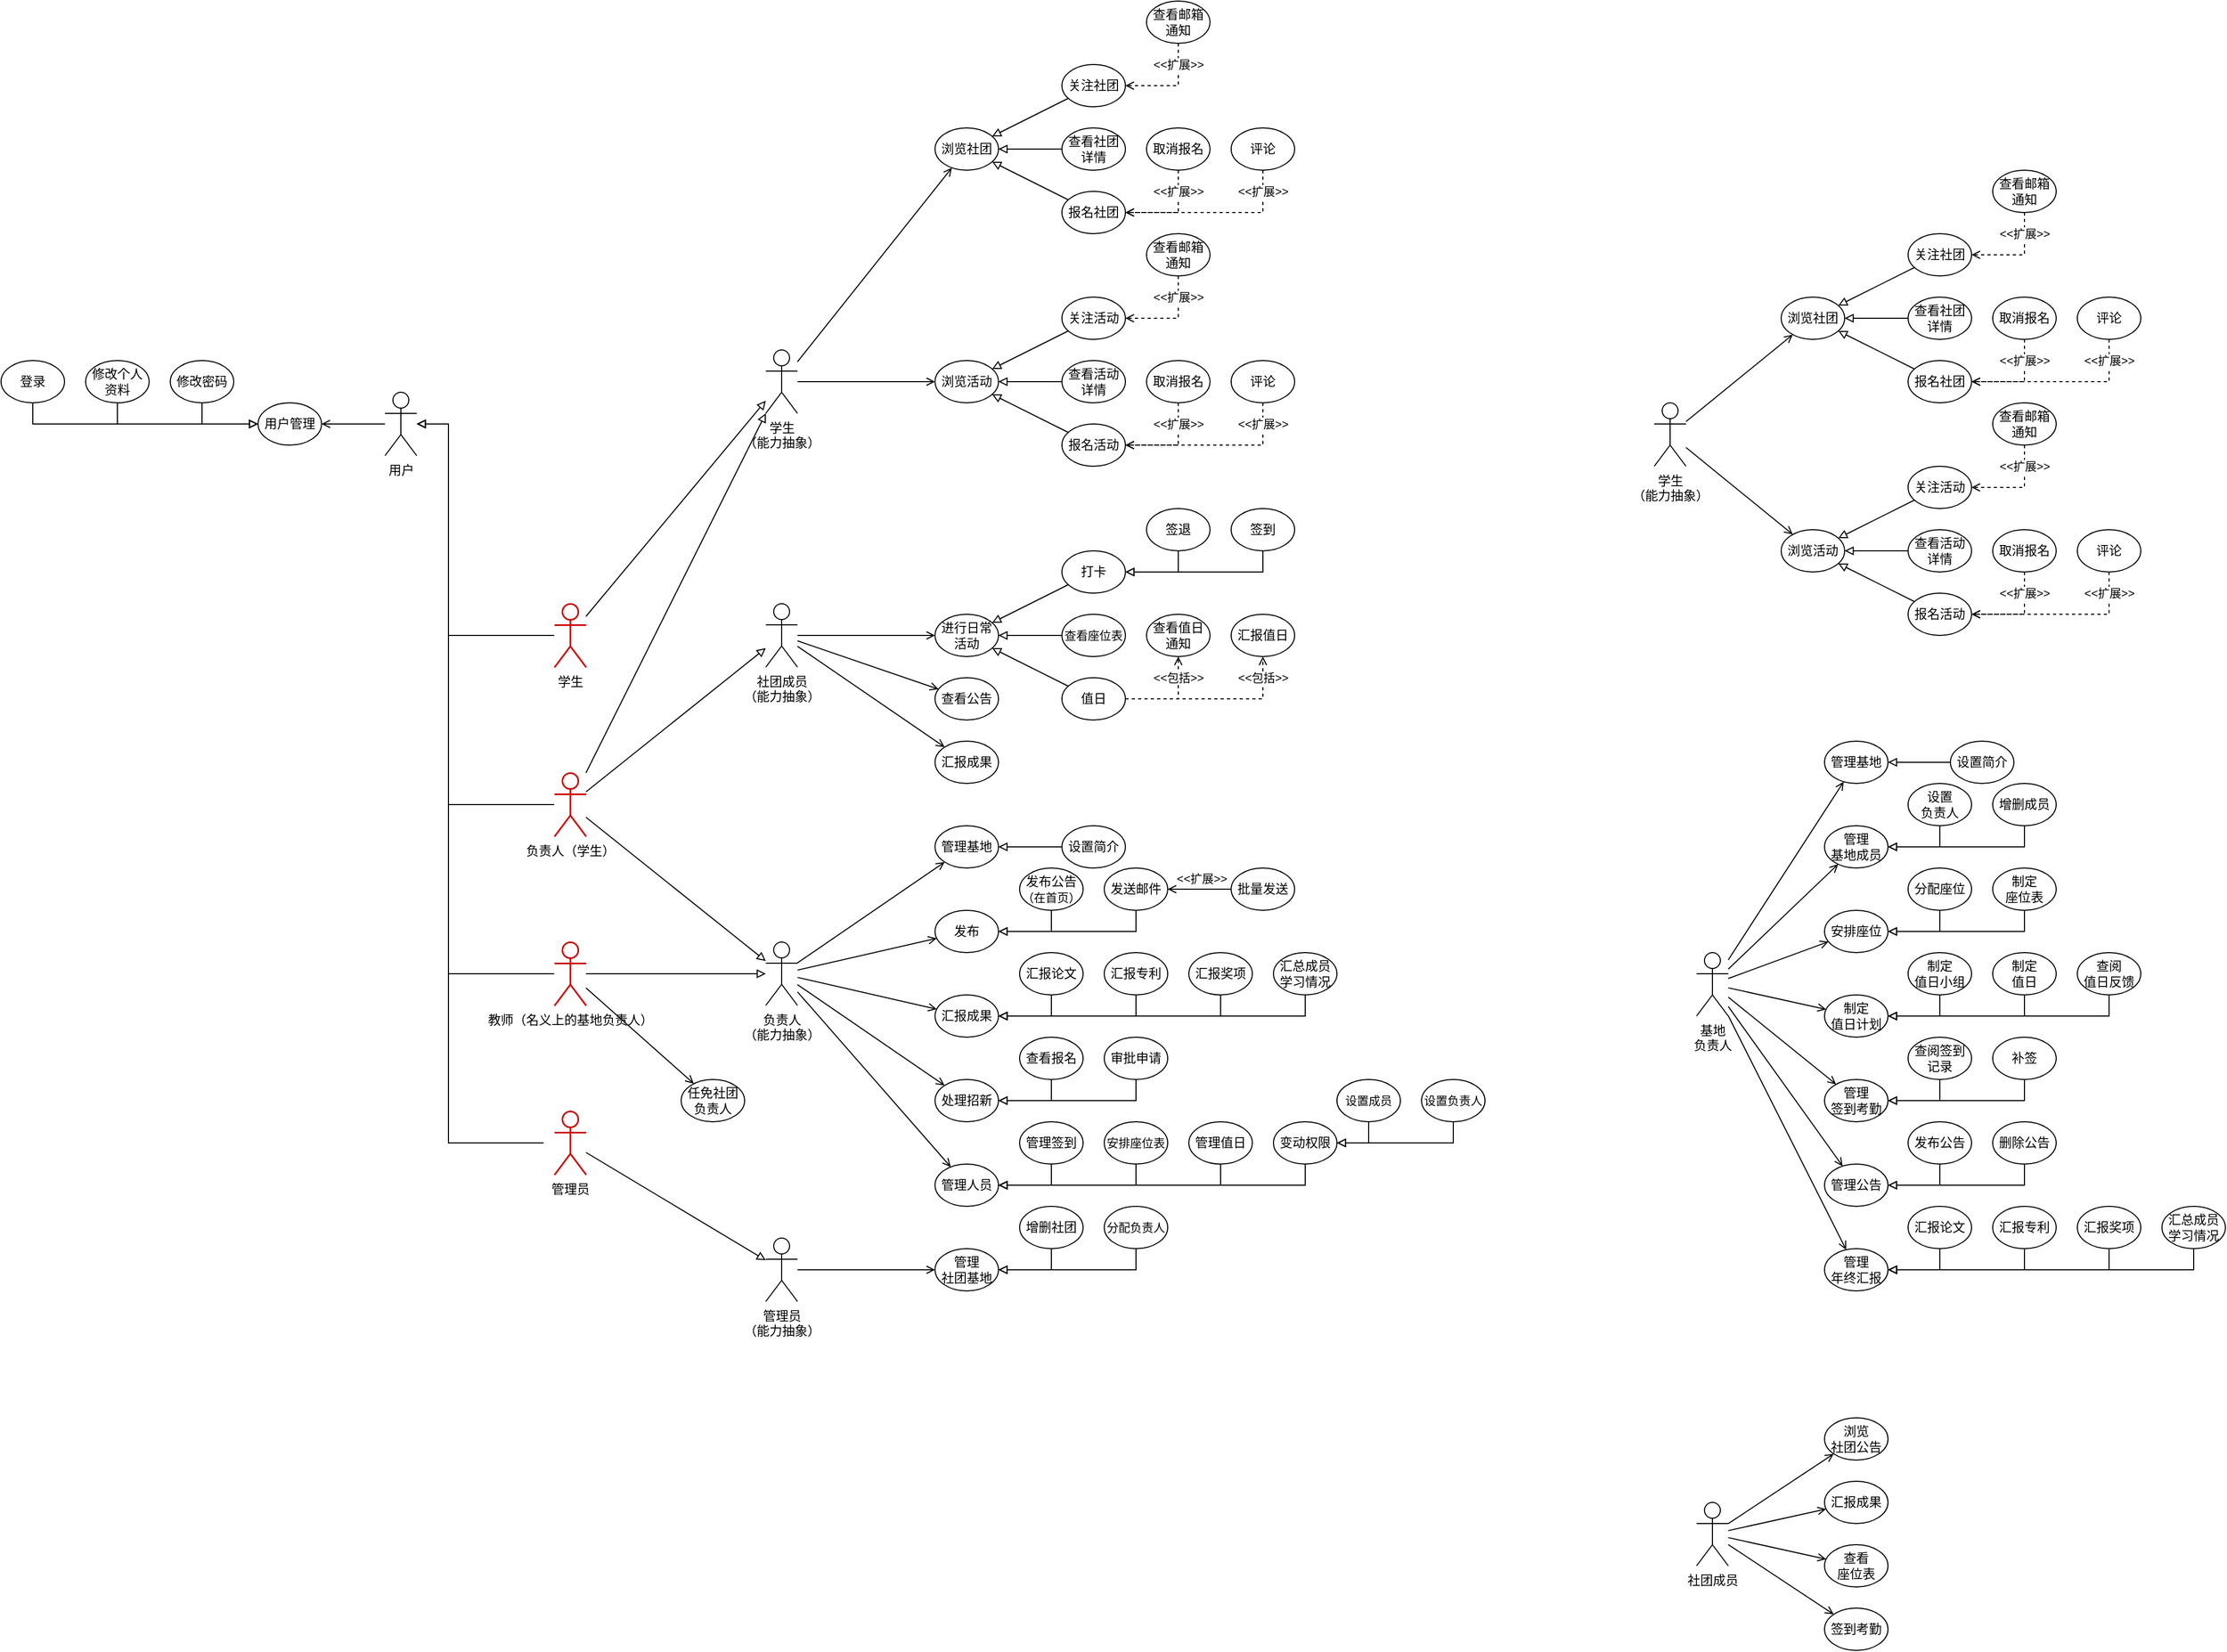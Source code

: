 <mxfile version="22.0.2" type="device">
  <diagram name="第 1 页" id="fVt0wVOjjoQtxaL8FIwD">
    <mxGraphModel dx="1682" dy="1377" grid="1" gridSize="10" guides="1" tooltips="1" connect="1" arrows="1" fold="1" page="0" pageScale="1" pageWidth="827" pageHeight="1169" math="0" shadow="0">
      <root>
        <mxCell id="0" />
        <mxCell id="1" parent="0" />
        <mxCell id="oidKQyjcnTlffLj98kMp-1" style="edgeStyle=none;shape=connector;rounded=0;orthogonalLoop=1;jettySize=auto;html=1;labelBackgroundColor=default;strokeColor=default;align=center;verticalAlign=middle;fontFamily=Helvetica;fontSize=11;fontColor=default;endArrow=open;endFill=0;" parent="1" source="oidKQyjcnTlffLj98kMp-2" target="oidKQyjcnTlffLj98kMp-4" edge="1">
          <mxGeometry relative="1" as="geometry" />
        </mxCell>
        <mxCell id="oidKQyjcnTlffLj98kMp-2" value="负责人&lt;br&gt;（能力抽象）" style="shape=umlActor;verticalLabelPosition=bottom;verticalAlign=top;html=1;outlineConnect=0;" parent="1" vertex="1">
          <mxGeometry x="240" y="190" width="30" height="60" as="geometry" />
        </mxCell>
        <mxCell id="oidKQyjcnTlffLj98kMp-3" value="社团成员&lt;br&gt;（能力抽象）" style="shape=umlActor;verticalLabelPosition=bottom;verticalAlign=top;html=1;outlineConnect=0;" parent="1" vertex="1">
          <mxGeometry x="240" y="-130" width="30" height="60" as="geometry" />
        </mxCell>
        <mxCell id="oidKQyjcnTlffLj98kMp-4" value="处理招新" style="ellipse;whiteSpace=wrap;html=1;" parent="1" vertex="1">
          <mxGeometry x="400" y="320" width="60" height="40" as="geometry" />
        </mxCell>
        <mxCell id="oidKQyjcnTlffLj98kMp-5" value="管理值日" style="ellipse;whiteSpace=wrap;html=1;" parent="1" vertex="1">
          <mxGeometry x="640" y="360" width="60" height="40" as="geometry" />
        </mxCell>
        <mxCell id="oidKQyjcnTlffLj98kMp-6" style="edgeStyle=none;shape=connector;rounded=0;orthogonalLoop=1;jettySize=auto;html=1;labelBackgroundColor=default;strokeColor=default;align=center;verticalAlign=middle;fontFamily=Helvetica;fontSize=11;fontColor=default;endArrow=open;endFill=0;" parent="1" source="oidKQyjcnTlffLj98kMp-8" target="oidKQyjcnTlffLj98kMp-23" edge="1">
          <mxGeometry relative="1" as="geometry">
            <mxPoint x="650" y="180" as="sourcePoint" />
            <mxPoint x="670" y="170" as="targetPoint" />
          </mxGeometry>
        </mxCell>
        <mxCell id="oidKQyjcnTlffLj98kMp-7" value="&amp;lt;&amp;lt;扩展&amp;gt;&amp;gt;" style="edgeLabel;html=1;align=center;verticalAlign=middle;resizable=0;points=[];fontSize=11;fontFamily=Helvetica;fontColor=default;" parent="oidKQyjcnTlffLj98kMp-6" vertex="1" connectable="0">
          <mxGeometry x="0.117" relative="1" as="geometry">
            <mxPoint x="5" y="-10" as="offset" />
          </mxGeometry>
        </mxCell>
        <mxCell id="oidKQyjcnTlffLj98kMp-8" value="批量发送" style="ellipse;whiteSpace=wrap;html=1;" parent="1" vertex="1">
          <mxGeometry x="680" y="120" width="60" height="40" as="geometry" />
        </mxCell>
        <mxCell id="oidKQyjcnTlffLj98kMp-9" style="edgeStyle=orthogonalEdgeStyle;shape=connector;rounded=0;orthogonalLoop=1;jettySize=auto;html=1;labelBackgroundColor=default;strokeColor=default;align=center;verticalAlign=middle;fontFamily=Helvetica;fontSize=11;fontColor=default;endArrow=block;endFill=0;" parent="1" source="oidKQyjcnTlffLj98kMp-5" target="oidKQyjcnTlffLj98kMp-14" edge="1">
          <mxGeometry relative="1" as="geometry">
            <mxPoint x="264" y="239.167" as="sourcePoint" />
            <mxPoint x="455.44" y="440.6" as="targetPoint" />
            <Array as="points">
              <mxPoint x="670" y="420" />
            </Array>
          </mxGeometry>
        </mxCell>
        <mxCell id="oidKQyjcnTlffLj98kMp-10" value="管理签到" style="ellipse;whiteSpace=wrap;html=1;" parent="1" vertex="1">
          <mxGeometry x="480" y="360" width="60" height="40" as="geometry" />
        </mxCell>
        <mxCell id="oidKQyjcnTlffLj98kMp-11" style="edgeStyle=orthogonalEdgeStyle;shape=connector;rounded=0;orthogonalLoop=1;jettySize=auto;html=1;labelBackgroundColor=default;strokeColor=default;align=center;verticalAlign=middle;fontFamily=Helvetica;fontSize=11;fontColor=default;endArrow=block;endFill=0;" parent="1" source="oidKQyjcnTlffLj98kMp-10" target="oidKQyjcnTlffLj98kMp-14" edge="1">
          <mxGeometry relative="1" as="geometry">
            <mxPoint x="284" y="241" as="sourcePoint" />
            <mxPoint x="447.645" y="446.175" as="targetPoint" />
            <Array as="points">
              <mxPoint x="510" y="420" />
            </Array>
          </mxGeometry>
        </mxCell>
        <mxCell id="oidKQyjcnTlffLj98kMp-12" value="&lt;font style=&quot;font-size: 11px;&quot;&gt;安排座位表&lt;/font&gt;" style="ellipse;whiteSpace=wrap;html=1;" parent="1" vertex="1">
          <mxGeometry x="560" y="360" width="60" height="40" as="geometry" />
        </mxCell>
        <mxCell id="oidKQyjcnTlffLj98kMp-13" style="edgeStyle=orthogonalEdgeStyle;shape=connector;rounded=0;orthogonalLoop=1;jettySize=auto;html=1;labelBackgroundColor=default;strokeColor=default;align=center;verticalAlign=middle;fontFamily=Helvetica;fontSize=11;fontColor=default;endArrow=block;endFill=0;" parent="1" source="oidKQyjcnTlffLj98kMp-12" target="oidKQyjcnTlffLj98kMp-14" edge="1">
          <mxGeometry relative="1" as="geometry">
            <mxPoint x="554" y="220" as="sourcePoint" />
            <mxPoint x="442.774" y="448.096" as="targetPoint" />
            <Array as="points">
              <mxPoint x="590" y="420" />
            </Array>
          </mxGeometry>
        </mxCell>
        <mxCell id="oidKQyjcnTlffLj98kMp-14" value="管理人员" style="ellipse;whiteSpace=wrap;html=1;" parent="1" vertex="1">
          <mxGeometry x="400" y="400" width="60" height="40" as="geometry" />
        </mxCell>
        <mxCell id="oidKQyjcnTlffLj98kMp-15" style="edgeStyle=none;shape=connector;rounded=0;orthogonalLoop=1;jettySize=auto;html=1;labelBackgroundColor=default;strokeColor=default;align=center;verticalAlign=middle;fontFamily=Helvetica;fontSize=11;fontColor=default;endArrow=open;endFill=0;" parent="1" source="oidKQyjcnTlffLj98kMp-2" target="oidKQyjcnTlffLj98kMp-14" edge="1">
          <mxGeometry relative="1" as="geometry">
            <mxPoint x="320" y="281" as="sourcePoint" />
            <mxPoint x="427" y="432" as="targetPoint" />
          </mxGeometry>
        </mxCell>
        <mxCell id="oidKQyjcnTlffLj98kMp-16" value="管理基地" style="ellipse;whiteSpace=wrap;html=1;" parent="1" vertex="1">
          <mxGeometry x="400" y="80" width="60" height="40" as="geometry" />
        </mxCell>
        <mxCell id="oidKQyjcnTlffLj98kMp-17" style="edgeStyle=none;shape=connector;rounded=0;orthogonalLoop=1;jettySize=auto;html=1;labelBackgroundColor=default;strokeColor=default;align=center;verticalAlign=middle;fontFamily=Helvetica;fontSize=11;fontColor=default;endArrow=open;endFill=0;" parent="1" source="oidKQyjcnTlffLj98kMp-2" target="oidKQyjcnTlffLj98kMp-16" edge="1">
          <mxGeometry relative="1" as="geometry">
            <mxPoint x="319" y="290" as="sourcePoint" />
            <mxPoint x="391" y="451" as="targetPoint" />
          </mxGeometry>
        </mxCell>
        <mxCell id="oidKQyjcnTlffLj98kMp-18" value="变动权限" style="ellipse;whiteSpace=wrap;html=1;" parent="1" vertex="1">
          <mxGeometry x="720" y="360" width="60" height="40" as="geometry" />
        </mxCell>
        <mxCell id="oidKQyjcnTlffLj98kMp-19" style="edgeStyle=orthogonalEdgeStyle;shape=connector;rounded=0;orthogonalLoop=1;jettySize=auto;html=1;labelBackgroundColor=default;strokeColor=default;align=center;verticalAlign=middle;fontFamily=Helvetica;fontSize=11;fontColor=default;endArrow=block;endFill=0;" parent="1" source="oidKQyjcnTlffLj98kMp-18" target="oidKQyjcnTlffLj98kMp-14" edge="1">
          <mxGeometry relative="1" as="geometry">
            <mxPoint x="536" y="272" as="sourcePoint" />
            <mxPoint x="459.768" y="427.519" as="targetPoint" />
            <Array as="points">
              <mxPoint x="750" y="420" />
            </Array>
          </mxGeometry>
        </mxCell>
        <mxCell id="oidKQyjcnTlffLj98kMp-20" value="设置简介" style="ellipse;whiteSpace=wrap;html=1;" parent="1" vertex="1">
          <mxGeometry x="520" y="80" width="60" height="40" as="geometry" />
        </mxCell>
        <mxCell id="oidKQyjcnTlffLj98kMp-22" value="发布" style="ellipse;whiteSpace=wrap;html=1;" parent="1" vertex="1">
          <mxGeometry x="400" y="160" width="60" height="40" as="geometry" />
        </mxCell>
        <mxCell id="oidKQyjcnTlffLj98kMp-23" value="发送邮件" style="ellipse;whiteSpace=wrap;html=1;" parent="1" vertex="1">
          <mxGeometry x="560" y="120" width="60" height="40" as="geometry" />
        </mxCell>
        <mxCell id="oidKQyjcnTlffLj98kMp-24" style="edgeStyle=orthogonalEdgeStyle;shape=connector;rounded=0;orthogonalLoop=1;jettySize=auto;html=1;labelBackgroundColor=default;strokeColor=default;align=center;verticalAlign=middle;fontFamily=Helvetica;fontSize=11;fontColor=default;endArrow=block;endFill=0;" parent="1" source="oidKQyjcnTlffLj98kMp-23" target="oidKQyjcnTlffLj98kMp-22" edge="1">
          <mxGeometry relative="1" as="geometry">
            <mxPoint x="410" y="190" as="sourcePoint" />
            <mxPoint x="350" y="190" as="targetPoint" />
            <Array as="points">
              <mxPoint x="590" y="180" />
            </Array>
          </mxGeometry>
        </mxCell>
        <mxCell id="oidKQyjcnTlffLj98kMp-25" value="发布公告&lt;br&gt;&lt;font style=&quot;font-size: 11px;&quot;&gt;（在首页）&lt;/font&gt;" style="ellipse;whiteSpace=wrap;html=1;" parent="1" vertex="1">
          <mxGeometry x="480" y="120" width="60" height="40" as="geometry" />
        </mxCell>
        <mxCell id="oidKQyjcnTlffLj98kMp-26" style="edgeStyle=orthogonalEdgeStyle;shape=connector;rounded=0;orthogonalLoop=1;jettySize=auto;html=1;labelBackgroundColor=default;strokeColor=default;align=center;verticalAlign=middle;fontFamily=Helvetica;fontSize=11;fontColor=default;endArrow=block;endFill=0;" parent="1" source="oidKQyjcnTlffLj98kMp-25" target="oidKQyjcnTlffLj98kMp-22" edge="1">
          <mxGeometry relative="1" as="geometry">
            <mxPoint x="520" y="220" as="sourcePoint" />
            <mxPoint x="464" y="178" as="targetPoint" />
            <Array as="points">
              <mxPoint x="510" y="180" />
            </Array>
          </mxGeometry>
        </mxCell>
        <mxCell id="oidKQyjcnTlffLj98kMp-27" style="edgeStyle=none;shape=connector;rounded=0;orthogonalLoop=1;jettySize=auto;html=1;labelBackgroundColor=default;strokeColor=default;align=center;verticalAlign=middle;fontFamily=Helvetica;fontSize=11;fontColor=default;endArrow=open;endFill=0;" parent="1" source="oidKQyjcnTlffLj98kMp-2" target="oidKQyjcnTlffLj98kMp-22" edge="1">
          <mxGeometry relative="1" as="geometry">
            <mxPoint x="320" y="278" as="sourcePoint" />
            <mxPoint x="465" y="453" as="targetPoint" />
          </mxGeometry>
        </mxCell>
        <mxCell id="oidKQyjcnTlffLj98kMp-28" value="查看报名" style="ellipse;whiteSpace=wrap;html=1;" parent="1" vertex="1">
          <mxGeometry x="480" y="280" width="60" height="40" as="geometry" />
        </mxCell>
        <mxCell id="oidKQyjcnTlffLj98kMp-29" style="edgeStyle=orthogonalEdgeStyle;shape=connector;rounded=0;orthogonalLoop=1;jettySize=auto;html=1;labelBackgroundColor=default;strokeColor=default;align=center;verticalAlign=middle;fontFamily=Helvetica;fontSize=11;fontColor=default;endArrow=block;endFill=0;" parent="1" source="oidKQyjcnTlffLj98kMp-28" target="oidKQyjcnTlffLj98kMp-4" edge="1">
          <mxGeometry relative="1" as="geometry">
            <mxPoint x="533" y="261" as="sourcePoint" />
            <mxPoint x="467" y="239" as="targetPoint" />
            <Array as="points">
              <mxPoint x="510" y="340" />
            </Array>
          </mxGeometry>
        </mxCell>
        <mxCell id="oidKQyjcnTlffLj98kMp-30" value="&lt;font style=&quot;font-size: 11px;&quot;&gt;设置负责人&lt;/font&gt;" style="ellipse;whiteSpace=wrap;html=1;" parent="1" vertex="1">
          <mxGeometry x="860" y="320" width="60" height="40" as="geometry" />
        </mxCell>
        <mxCell id="oidKQyjcnTlffLj98kMp-31" value="&lt;font style=&quot;font-size: 11px;&quot;&gt;设置成员&lt;/font&gt;" style="ellipse;whiteSpace=wrap;html=1;" parent="1" vertex="1">
          <mxGeometry x="780" y="320" width="60" height="40" as="geometry" />
        </mxCell>
        <mxCell id="oidKQyjcnTlffLj98kMp-32" style="edgeStyle=elbowEdgeStyle;shape=connector;rounded=0;orthogonalLoop=1;jettySize=auto;html=1;labelBackgroundColor=default;strokeColor=default;align=center;verticalAlign=middle;fontFamily=Helvetica;fontSize=11;fontColor=default;endArrow=block;endFill=0;" parent="1" source="oidKQyjcnTlffLj98kMp-30" target="oidKQyjcnTlffLj98kMp-18" edge="1">
          <mxGeometry relative="1" as="geometry">
            <mxPoint x="570" y="359.997" as="sourcePoint" />
            <mxPoint x="560" y="385.09" as="targetPoint" />
            <Array as="points">
              <mxPoint x="890" y="380" />
            </Array>
          </mxGeometry>
        </mxCell>
        <mxCell id="oidKQyjcnTlffLj98kMp-33" style="edgeStyle=elbowEdgeStyle;shape=connector;rounded=0;orthogonalLoop=1;jettySize=auto;html=1;labelBackgroundColor=default;strokeColor=default;align=center;verticalAlign=middle;fontFamily=Helvetica;fontSize=11;fontColor=default;endArrow=block;endFill=0;" parent="1" source="oidKQyjcnTlffLj98kMp-31" target="oidKQyjcnTlffLj98kMp-18" edge="1">
          <mxGeometry relative="1" as="geometry">
            <mxPoint x="661" y="414" as="sourcePoint" />
            <mxPoint x="525" y="369" as="targetPoint" />
            <Array as="points">
              <mxPoint x="810" y="380" />
            </Array>
          </mxGeometry>
        </mxCell>
        <mxCell id="oidKQyjcnTlffLj98kMp-34" value="汇报成果" style="ellipse;whiteSpace=wrap;html=1;" parent="1" vertex="1">
          <mxGeometry x="400" y="240" width="60" height="40" as="geometry" />
        </mxCell>
        <mxCell id="oidKQyjcnTlffLj98kMp-35" style="edgeStyle=none;shape=connector;rounded=0;orthogonalLoop=1;jettySize=auto;html=1;labelBackgroundColor=default;strokeColor=default;align=center;verticalAlign=middle;fontFamily=Helvetica;fontSize=11;fontColor=default;endArrow=open;endFill=0;" parent="1" source="oidKQyjcnTlffLj98kMp-2" target="oidKQyjcnTlffLj98kMp-34" edge="1">
          <mxGeometry relative="1" as="geometry">
            <mxPoint x="320" y="283" as="sourcePoint" />
            <mxPoint x="428" y="452" as="targetPoint" />
          </mxGeometry>
        </mxCell>
        <mxCell id="oidKQyjcnTlffLj98kMp-36" value="汇报专利" style="ellipse;whiteSpace=wrap;html=1;" parent="1" vertex="1">
          <mxGeometry x="560" y="200" width="60" height="40" as="geometry" />
        </mxCell>
        <mxCell id="oidKQyjcnTlffLj98kMp-37" style="edgeStyle=elbowEdgeStyle;shape=connector;rounded=0;orthogonalLoop=1;jettySize=auto;html=1;labelBackgroundColor=default;strokeColor=default;align=center;verticalAlign=middle;fontFamily=Helvetica;fontSize=11;fontColor=default;endArrow=block;endFill=0;" parent="1" source="oidKQyjcnTlffLj98kMp-36" target="oidKQyjcnTlffLj98kMp-34" edge="1">
          <mxGeometry relative="1" as="geometry">
            <mxPoint x="522" y="222" as="sourcePoint" />
            <mxPoint x="566" y="260" as="targetPoint" />
            <Array as="points">
              <mxPoint x="590" y="260" />
            </Array>
          </mxGeometry>
        </mxCell>
        <mxCell id="oidKQyjcnTlffLj98kMp-38" value="汇报奖项" style="ellipse;whiteSpace=wrap;html=1;" parent="1" vertex="1">
          <mxGeometry x="640" y="200" width="60" height="40" as="geometry" />
        </mxCell>
        <mxCell id="oidKQyjcnTlffLj98kMp-39" value="汇报论文" style="ellipse;whiteSpace=wrap;html=1;" parent="1" vertex="1">
          <mxGeometry x="480" y="200" width="60" height="40" as="geometry" />
        </mxCell>
        <mxCell id="oidKQyjcnTlffLj98kMp-40" style="edgeStyle=elbowEdgeStyle;shape=connector;rounded=0;orthogonalLoop=1;jettySize=auto;html=1;labelBackgroundColor=default;strokeColor=default;align=center;verticalAlign=middle;fontFamily=Helvetica;fontSize=11;fontColor=default;endArrow=block;endFill=0;" parent="1" source="oidKQyjcnTlffLj98kMp-38" target="oidKQyjcnTlffLj98kMp-34" edge="1">
          <mxGeometry relative="1" as="geometry">
            <mxPoint x="641" y="281" as="sourcePoint" />
            <mxPoint x="560.12" y="271.893" as="targetPoint" />
            <Array as="points">
              <mxPoint x="670" y="260" />
            </Array>
          </mxGeometry>
        </mxCell>
        <mxCell id="oidKQyjcnTlffLj98kMp-41" style="edgeStyle=elbowEdgeStyle;shape=connector;rounded=0;orthogonalLoop=1;jettySize=auto;html=1;labelBackgroundColor=default;strokeColor=default;align=center;verticalAlign=middle;fontFamily=Helvetica;fontSize=11;fontColor=default;endArrow=block;endFill=0;" parent="1" source="oidKQyjcnTlffLj98kMp-39" target="oidKQyjcnTlffLj98kMp-34" edge="1">
          <mxGeometry relative="1" as="geometry">
            <mxPoint x="651" y="291" as="sourcePoint" />
            <mxPoint x="560" y="248.0" as="targetPoint" />
            <Array as="points">
              <mxPoint x="510" y="260" />
            </Array>
          </mxGeometry>
        </mxCell>
        <mxCell id="oidKQyjcnTlffLj98kMp-42" value="汇总成员学习情况" style="ellipse;whiteSpace=wrap;html=1;" parent="1" vertex="1">
          <mxGeometry x="720" y="200" width="60" height="40" as="geometry" />
        </mxCell>
        <mxCell id="oidKQyjcnTlffLj98kMp-43" style="edgeStyle=elbowEdgeStyle;shape=connector;rounded=0;orthogonalLoop=1;jettySize=auto;html=1;labelBackgroundColor=default;strokeColor=default;align=center;verticalAlign=middle;fontFamily=Helvetica;fontSize=11;fontColor=default;endArrow=block;endFill=0;" parent="1" source="oidKQyjcnTlffLj98kMp-42" target="oidKQyjcnTlffLj98kMp-34" edge="1">
          <mxGeometry relative="1" as="geometry">
            <mxPoint x="536" y="318" as="sourcePoint" />
            <mxPoint x="464" y="282" as="targetPoint" />
            <Array as="points">
              <mxPoint x="750" y="260" />
            </Array>
          </mxGeometry>
        </mxCell>
        <mxCell id="oidKQyjcnTlffLj98kMp-44" value="学生" style="shape=umlActor;verticalLabelPosition=bottom;verticalAlign=top;html=1;outlineConnect=0;strokeColor=#CC0000;strokeWidth=1.5;" parent="1" vertex="1">
          <mxGeometry x="40" y="-130" width="30" height="60" as="geometry" />
        </mxCell>
        <mxCell id="oidKQyjcnTlffLj98kMp-45" style="rounded=0;orthogonalLoop=1;jettySize=auto;html=1;endArrow=block;endFill=0;" parent="1" source="oidKQyjcnTlffLj98kMp-52" target="Cj2LeGw66MBKkjXUYn-F-1" edge="1">
          <mxGeometry relative="1" as="geometry">
            <mxPoint x="170" y="170" as="sourcePoint" />
            <mxPoint x="100" y="170" as="targetPoint" />
          </mxGeometry>
        </mxCell>
        <mxCell id="oidKQyjcnTlffLj98kMp-46" value="用户" style="shape=umlActor;verticalLabelPosition=bottom;verticalAlign=top;html=1;outlineConnect=0;" parent="1" vertex="1">
          <mxGeometry x="-120" y="-330" width="30" height="60" as="geometry" />
        </mxCell>
        <mxCell id="oidKQyjcnTlffLj98kMp-47" value="教师（名义上的基地负责人）" style="shape=umlActor;verticalLabelPosition=bottom;verticalAlign=top;html=1;outlineConnect=0;strokeColor=#CC0000;strokeWidth=1.5;" parent="1" vertex="1">
          <mxGeometry x="40" y="190" width="30" height="60" as="geometry" />
        </mxCell>
        <mxCell id="oidKQyjcnTlffLj98kMp-48" style="rounded=0;orthogonalLoop=1;jettySize=auto;html=1;endArrow=block;endFill=0;edgeStyle=elbowEdgeStyle;" parent="1" source="oidKQyjcnTlffLj98kMp-44" target="oidKQyjcnTlffLj98kMp-46" edge="1">
          <mxGeometry relative="1" as="geometry">
            <mxPoint x="60" y="170" as="sourcePoint" />
            <mxPoint x="-30" y="170" as="targetPoint" />
            <Array as="points">
              <mxPoint x="-60" y="-190" />
            </Array>
          </mxGeometry>
        </mxCell>
        <mxCell id="oidKQyjcnTlffLj98kMp-49" value="任免社团负责人" style="ellipse;whiteSpace=wrap;html=1;" parent="1" vertex="1">
          <mxGeometry x="160" y="320" width="60" height="40" as="geometry" />
        </mxCell>
        <mxCell id="oidKQyjcnTlffLj98kMp-50" style="edgeStyle=none;shape=connector;rounded=0;orthogonalLoop=1;jettySize=auto;html=1;labelBackgroundColor=default;strokeColor=default;align=center;verticalAlign=middle;fontFamily=Helvetica;fontSize=11;fontColor=default;endArrow=open;endFill=0;" parent="1" source="oidKQyjcnTlffLj98kMp-47" target="oidKQyjcnTlffLj98kMp-49" edge="1">
          <mxGeometry relative="1" as="geometry">
            <mxPoint x="320" y="217" as="sourcePoint" />
            <mxPoint x="429" y="411" as="targetPoint" />
          </mxGeometry>
        </mxCell>
        <mxCell id="oidKQyjcnTlffLj98kMp-51" style="rounded=0;orthogonalLoop=1;jettySize=auto;html=1;endArrow=block;endFill=0;" parent="1" source="oidKQyjcnTlffLj98kMp-47" target="oidKQyjcnTlffLj98kMp-2" edge="1">
          <mxGeometry relative="1" as="geometry">
            <mxPoint x="50" y="490" as="sourcePoint" />
            <mxPoint x="-40" y="370" as="targetPoint" />
          </mxGeometry>
        </mxCell>
        <mxCell id="oidKQyjcnTlffLj98kMp-52" value="负责人（学生）" style="shape=umlActor;verticalLabelPosition=bottom;verticalAlign=top;html=1;outlineConnect=0;strokeColor=#CC0000;strokeWidth=1.5;" parent="1" vertex="1">
          <mxGeometry x="40" y="30" width="30" height="60" as="geometry" />
        </mxCell>
        <mxCell id="oidKQyjcnTlffLj98kMp-53" style="rounded=0;orthogonalLoop=1;jettySize=auto;html=1;endArrow=block;endFill=0;" parent="1" source="oidKQyjcnTlffLj98kMp-52" target="oidKQyjcnTlffLj98kMp-2" edge="1">
          <mxGeometry relative="1" as="geometry">
            <mxPoint x="120" y="461" as="sourcePoint" />
            <mxPoint x="290" y="359" as="targetPoint" />
          </mxGeometry>
        </mxCell>
        <mxCell id="oidKQyjcnTlffLj98kMp-54" style="rounded=0;orthogonalLoop=1;jettySize=auto;html=1;endArrow=block;endFill=0;" parent="1" source="oidKQyjcnTlffLj98kMp-52" target="oidKQyjcnTlffLj98kMp-3" edge="1">
          <mxGeometry relative="1" as="geometry">
            <mxPoint x="60" y="170" as="sourcePoint" />
            <mxPoint x="-30" y="170" as="targetPoint" />
          </mxGeometry>
        </mxCell>
        <mxCell id="oidKQyjcnTlffLj98kMp-56" style="rounded=0;orthogonalLoop=1;jettySize=auto;html=1;endArrow=block;endFill=0;edgeStyle=orthogonalEdgeStyle;" parent="1" source="oidKQyjcnTlffLj98kMp-47" target="oidKQyjcnTlffLj98kMp-46" edge="1">
          <mxGeometry relative="1" as="geometry">
            <mxPoint x="200" y="455" as="sourcePoint" />
            <mxPoint x="290" y="365" as="targetPoint" />
            <Array as="points">
              <mxPoint x="-60" y="220" />
              <mxPoint x="-60" y="-300" />
            </Array>
          </mxGeometry>
        </mxCell>
        <mxCell id="oidKQyjcnTlffLj98kMp-57" value="用户管理" style="ellipse;whiteSpace=wrap;html=1;" parent="1" vertex="1">
          <mxGeometry x="-240" y="-320" width="60" height="40" as="geometry" />
        </mxCell>
        <mxCell id="oidKQyjcnTlffLj98kMp-74" style="edgeStyle=none;shape=connector;rounded=0;orthogonalLoop=1;jettySize=auto;html=1;labelBackgroundColor=default;strokeColor=default;align=center;verticalAlign=middle;fontFamily=Helvetica;fontSize=11;fontColor=default;endArrow=open;endFill=0;" parent="1" source="oidKQyjcnTlffLj98kMp-46" target="oidKQyjcnTlffLj98kMp-57" edge="1">
          <mxGeometry relative="1" as="geometry">
            <mxPoint x="120" y="-210" as="sourcePoint" />
            <mxPoint x="-390" y="-440" as="targetPoint" />
          </mxGeometry>
        </mxCell>
        <mxCell id="oidKQyjcnTlffLj98kMp-75" value="取消报名" style="ellipse;whiteSpace=wrap;html=1;" parent="1" vertex="1">
          <mxGeometry x="600" y="-580" width="60" height="40" as="geometry" />
        </mxCell>
        <mxCell id="oidKQyjcnTlffLj98kMp-76" value="" style="endArrow=open;html=1;rounded=0;endFill=0;dashed=1;edgeStyle=elbowEdgeStyle;" parent="1" source="oidKQyjcnTlffLj98kMp-75" target="oidKQyjcnTlffLj98kMp-83" edge="1">
          <mxGeometry width="50" height="50" relative="1" as="geometry">
            <mxPoint x="285" y="-270" as="sourcePoint" />
            <mxPoint x="600" y="-360" as="targetPoint" />
            <Array as="points">
              <mxPoint x="630" y="-530" />
            </Array>
          </mxGeometry>
        </mxCell>
        <mxCell id="oidKQyjcnTlffLj98kMp-77" value="&amp;lt;&amp;lt;扩展&amp;gt;&amp;gt;" style="edgeLabel;html=1;align=center;verticalAlign=middle;resizable=0;points=[];" parent="oidKQyjcnTlffLj98kMp-76" vertex="1" connectable="0">
          <mxGeometry x="0.048" y="3" relative="1" as="geometry">
            <mxPoint x="7" y="-23" as="offset" />
          </mxGeometry>
        </mxCell>
        <mxCell id="oidKQyjcnTlffLj98kMp-78" value="查看邮箱通知" style="ellipse;whiteSpace=wrap;html=1;" parent="1" vertex="1">
          <mxGeometry x="600" y="-700" width="60" height="40" as="geometry" />
        </mxCell>
        <mxCell id="oidKQyjcnTlffLj98kMp-79" value="" style="endArrow=open;html=1;rounded=0;endFill=0;dashed=1;edgeStyle=orthogonalEdgeStyle;" parent="1" source="oidKQyjcnTlffLj98kMp-78" target="oidKQyjcnTlffLj98kMp-87" edge="1">
          <mxGeometry width="50" height="50" relative="1" as="geometry">
            <mxPoint x="640" y="-700" as="sourcePoint" />
            <mxPoint x="905" y="-360" as="targetPoint" />
            <Array as="points">
              <mxPoint x="630" y="-620" />
            </Array>
          </mxGeometry>
        </mxCell>
        <mxCell id="oidKQyjcnTlffLj98kMp-80" value="&amp;lt;&amp;lt;扩展&amp;gt;&amp;gt;" style="edgeLabel;html=1;align=center;verticalAlign=middle;resizable=0;points=[];" parent="oidKQyjcnTlffLj98kMp-79" vertex="1" connectable="0">
          <mxGeometry x="0.048" y="3" relative="1" as="geometry">
            <mxPoint x="7" y="-23" as="offset" />
          </mxGeometry>
        </mxCell>
        <mxCell id="oidKQyjcnTlffLj98kMp-81" value="浏览社团" style="ellipse;whiteSpace=wrap;html=1;" parent="1" vertex="1">
          <mxGeometry x="400" y="-580" width="60" height="40" as="geometry" />
        </mxCell>
        <mxCell id="oidKQyjcnTlffLj98kMp-82" value="评论" style="ellipse;whiteSpace=wrap;html=1;" parent="1" vertex="1">
          <mxGeometry x="680" y="-580" width="60" height="40" as="geometry" />
        </mxCell>
        <mxCell id="oidKQyjcnTlffLj98kMp-83" value="报名社团" style="ellipse;whiteSpace=wrap;html=1;" parent="1" vertex="1">
          <mxGeometry x="520" y="-520" width="60" height="40" as="geometry" />
        </mxCell>
        <mxCell id="oidKQyjcnTlffLj98kMp-87" value="关注社团" style="ellipse;whiteSpace=wrap;html=1;" parent="1" vertex="1">
          <mxGeometry x="520" y="-640" width="60" height="40" as="geometry" />
        </mxCell>
        <mxCell id="oidKQyjcnTlffLj98kMp-90" value="查看社团详情" style="ellipse;whiteSpace=wrap;html=1;" parent="1" vertex="1">
          <mxGeometry x="520" y="-580" width="60" height="40" as="geometry" />
        </mxCell>
        <mxCell id="oidKQyjcnTlffLj98kMp-93" value="" style="endArrow=open;html=1;rounded=0;endFill=0;dashed=1;edgeStyle=elbowEdgeStyle;" parent="1" source="oidKQyjcnTlffLj98kMp-82" target="oidKQyjcnTlffLj98kMp-83" edge="1">
          <mxGeometry width="50" height="50" relative="1" as="geometry">
            <mxPoint x="674.8" y="-330" as="sourcePoint" />
            <mxPoint x="674.8" y="-370" as="targetPoint" />
            <Array as="points">
              <mxPoint x="710" y="-530" />
            </Array>
          </mxGeometry>
        </mxCell>
        <mxCell id="oidKQyjcnTlffLj98kMp-94" value="&amp;lt;&amp;lt;扩展&amp;gt;&amp;gt;" style="edgeLabel;html=1;align=center;verticalAlign=middle;resizable=0;points=[];" parent="oidKQyjcnTlffLj98kMp-93" vertex="1" connectable="0">
          <mxGeometry x="0.048" y="3" relative="1" as="geometry">
            <mxPoint x="49" y="-23" as="offset" />
          </mxGeometry>
        </mxCell>
        <mxCell id="oidKQyjcnTlffLj98kMp-95" style="edgeStyle=none;shape=connector;rounded=0;orthogonalLoop=1;jettySize=auto;html=1;labelBackgroundColor=default;strokeColor=default;align=center;verticalAlign=middle;fontFamily=Helvetica;fontSize=11;fontColor=default;endArrow=open;endFill=0;" parent="1" source="Cj2LeGw66MBKkjXUYn-F-1" target="oidKQyjcnTlffLj98kMp-81" edge="1">
          <mxGeometry relative="1" as="geometry">
            <mxPoint x="720" y="403" as="sourcePoint" />
            <mxPoint x="830" y="209" as="targetPoint" />
          </mxGeometry>
        </mxCell>
        <mxCell id="oidKQyjcnTlffLj98kMp-96" value="浏览活动" style="ellipse;whiteSpace=wrap;html=1;" parent="1" vertex="1">
          <mxGeometry x="400" y="-360" width="60" height="40" as="geometry" />
        </mxCell>
        <mxCell id="oidKQyjcnTlffLj98kMp-97" value="评论" style="ellipse;whiteSpace=wrap;html=1;" parent="1" vertex="1">
          <mxGeometry x="680" y="-360" width="60" height="40" as="geometry" />
        </mxCell>
        <mxCell id="oidKQyjcnTlffLj98kMp-98" value="报名活动" style="ellipse;whiteSpace=wrap;html=1;" parent="1" vertex="1">
          <mxGeometry x="520" y="-300" width="60" height="40" as="geometry" />
        </mxCell>
        <mxCell id="oidKQyjcnTlffLj98kMp-102" value="关注活动" style="ellipse;whiteSpace=wrap;html=1;" parent="1" vertex="1">
          <mxGeometry x="520" y="-420" width="60" height="40" as="geometry" />
        </mxCell>
        <mxCell id="oidKQyjcnTlffLj98kMp-105" value="查看活动详情" style="ellipse;whiteSpace=wrap;html=1;" parent="1" vertex="1">
          <mxGeometry x="520" y="-360" width="60" height="40" as="geometry" />
        </mxCell>
        <mxCell id="oidKQyjcnTlffLj98kMp-108" value="" style="endArrow=open;html=1;rounded=0;endFill=0;dashed=1;edgeStyle=orthogonalEdgeStyle;" parent="1" source="oidKQyjcnTlffLj98kMp-97" target="oidKQyjcnTlffLj98kMp-98" edge="1">
          <mxGeometry width="50" height="50" relative="1" as="geometry">
            <mxPoint x="384.8" y="-30" as="sourcePoint" />
            <mxPoint x="560" y="-180" as="targetPoint" />
            <Array as="points">
              <mxPoint x="710" y="-280" />
            </Array>
          </mxGeometry>
        </mxCell>
        <mxCell id="oidKQyjcnTlffLj98kMp-109" value="&amp;lt;&amp;lt;扩展&amp;gt;&amp;gt;" style="edgeLabel;html=1;align=center;verticalAlign=middle;resizable=0;points=[];" parent="oidKQyjcnTlffLj98kMp-108" vertex="1" connectable="0">
          <mxGeometry x="0.048" y="3" relative="1" as="geometry">
            <mxPoint x="49" y="-23" as="offset" />
          </mxGeometry>
        </mxCell>
        <mxCell id="oidKQyjcnTlffLj98kMp-110" value="取消报名" style="ellipse;whiteSpace=wrap;html=1;" parent="1" vertex="1">
          <mxGeometry x="600" y="-360" width="60" height="40" as="geometry" />
        </mxCell>
        <mxCell id="oidKQyjcnTlffLj98kMp-111" value="" style="endArrow=open;html=1;rounded=0;endFill=0;dashed=1;edgeStyle=orthogonalEdgeStyle;" parent="1" source="oidKQyjcnTlffLj98kMp-110" target="oidKQyjcnTlffLj98kMp-98" edge="1">
          <mxGeometry width="50" height="50" relative="1" as="geometry">
            <mxPoint x="-5" y="30" as="sourcePoint" />
            <mxPoint x="310" y="-60" as="targetPoint" />
            <Array as="points">
              <mxPoint x="630" y="-280" />
            </Array>
          </mxGeometry>
        </mxCell>
        <mxCell id="oidKQyjcnTlffLj98kMp-112" value="&amp;lt;&amp;lt;扩展&amp;gt;&amp;gt;" style="edgeLabel;html=1;align=center;verticalAlign=middle;resizable=0;points=[];" parent="oidKQyjcnTlffLj98kMp-111" vertex="1" connectable="0">
          <mxGeometry x="0.048" y="3" relative="1" as="geometry">
            <mxPoint x="7" y="-23" as="offset" />
          </mxGeometry>
        </mxCell>
        <mxCell id="oidKQyjcnTlffLj98kMp-113" value="查看邮箱通知" style="ellipse;whiteSpace=wrap;html=1;" parent="1" vertex="1">
          <mxGeometry x="600" y="-480" width="60" height="40" as="geometry" />
        </mxCell>
        <mxCell id="oidKQyjcnTlffLj98kMp-114" value="" style="endArrow=open;html=1;rounded=0;endFill=0;dashed=1;edgeStyle=orthogonalEdgeStyle;" parent="1" source="oidKQyjcnTlffLj98kMp-113" target="oidKQyjcnTlffLj98kMp-102" edge="1">
          <mxGeometry width="50" height="50" relative="1" as="geometry">
            <mxPoint x="300" y="30" as="sourcePoint" />
            <mxPoint x="615" y="-60" as="targetPoint" />
            <Array as="points">
              <mxPoint x="630" y="-400" />
            </Array>
          </mxGeometry>
        </mxCell>
        <mxCell id="oidKQyjcnTlffLj98kMp-115" value="&amp;lt;&amp;lt;扩展&amp;gt;&amp;gt;" style="edgeLabel;html=1;align=center;verticalAlign=middle;resizable=0;points=[];" parent="oidKQyjcnTlffLj98kMp-114" vertex="1" connectable="0">
          <mxGeometry x="0.048" y="3" relative="1" as="geometry">
            <mxPoint x="7" y="-23" as="offset" />
          </mxGeometry>
        </mxCell>
        <mxCell id="oidKQyjcnTlffLj98kMp-116" style="edgeStyle=none;shape=connector;rounded=0;orthogonalLoop=1;jettySize=auto;html=1;labelBackgroundColor=default;strokeColor=default;align=center;verticalAlign=middle;fontFamily=Helvetica;fontSize=11;fontColor=default;endArrow=open;endFill=0;" parent="1" source="Cj2LeGw66MBKkjXUYn-F-1" target="oidKQyjcnTlffLj98kMp-96" edge="1">
          <mxGeometry relative="1" as="geometry">
            <mxPoint x="359" y="280" as="sourcePoint" />
            <mxPoint x="421" y="-160" as="targetPoint" />
          </mxGeometry>
        </mxCell>
        <mxCell id="oidKQyjcnTlffLj98kMp-117" value="进行日常活动" style="ellipse;whiteSpace=wrap;html=1;" parent="1" vertex="1">
          <mxGeometry x="400" y="-120" width="60" height="40" as="geometry" />
        </mxCell>
        <mxCell id="oidKQyjcnTlffLj98kMp-118" value="打卡" style="ellipse;whiteSpace=wrap;html=1;" parent="1" vertex="1">
          <mxGeometry x="520" y="-180" width="60" height="40" as="geometry" />
        </mxCell>
        <mxCell id="oidKQyjcnTlffLj98kMp-122" value="值日" style="ellipse;whiteSpace=wrap;html=1;" parent="1" vertex="1">
          <mxGeometry x="520" y="-60" width="60" height="40" as="geometry" />
        </mxCell>
        <mxCell id="oidKQyjcnTlffLj98kMp-125" value="&lt;font style=&quot;font-size: 11px;&quot;&gt;查看座位表&lt;/font&gt;" style="ellipse;whiteSpace=wrap;html=1;" parent="1" vertex="1">
          <mxGeometry x="520" y="-120" width="60" height="40" as="geometry" />
        </mxCell>
        <mxCell id="oidKQyjcnTlffLj98kMp-128" value="签退" style="ellipse;whiteSpace=wrap;html=1;" parent="1" vertex="1">
          <mxGeometry x="600" y="-220" width="60" height="40" as="geometry" />
        </mxCell>
        <mxCell id="oidKQyjcnTlffLj98kMp-131" value="汇报值日" style="ellipse;whiteSpace=wrap;html=1;flipH=0;" parent="1" vertex="1">
          <mxGeometry x="680" y="-120" width="60" height="40" as="geometry" />
        </mxCell>
        <mxCell id="oidKQyjcnTlffLj98kMp-133" value="查看值日通知" style="ellipse;whiteSpace=wrap;html=1;flipH=0;" parent="1" vertex="1">
          <mxGeometry x="600" y="-120" width="60" height="40" as="geometry" />
        </mxCell>
        <mxCell id="oidKQyjcnTlffLj98kMp-135" value="汇报成果" style="ellipse;whiteSpace=wrap;html=1;" parent="1" vertex="1">
          <mxGeometry x="400" width="60" height="40" as="geometry" />
        </mxCell>
        <mxCell id="oidKQyjcnTlffLj98kMp-136" value="查看公告" style="ellipse;whiteSpace=wrap;html=1;" parent="1" vertex="1">
          <mxGeometry x="400" y="-60" width="60" height="40" as="geometry" />
        </mxCell>
        <mxCell id="oidKQyjcnTlffLj98kMp-137" style="edgeStyle=none;shape=connector;rounded=0;orthogonalLoop=1;jettySize=auto;html=1;labelBackgroundColor=default;strokeColor=default;align=center;verticalAlign=middle;fontFamily=Helvetica;fontSize=11;fontColor=default;endArrow=open;endFill=0;" parent="1" source="oidKQyjcnTlffLj98kMp-3" target="oidKQyjcnTlffLj98kMp-117" edge="1">
          <mxGeometry relative="1" as="geometry">
            <mxPoint x="201" y="200" as="sourcePoint" />
            <mxPoint x="310" y="-350" as="targetPoint" />
          </mxGeometry>
        </mxCell>
        <mxCell id="oidKQyjcnTlffLj98kMp-138" style="edgeStyle=none;shape=connector;rounded=0;orthogonalLoop=1;jettySize=auto;html=1;labelBackgroundColor=default;strokeColor=default;align=center;verticalAlign=middle;fontFamily=Helvetica;fontSize=11;fontColor=default;endArrow=open;endFill=0;" parent="1" source="oidKQyjcnTlffLj98kMp-3" target="oidKQyjcnTlffLj98kMp-136" edge="1">
          <mxGeometry relative="1" as="geometry">
            <mxPoint x="320" y="200" as="sourcePoint" />
            <mxPoint x="503" y="-161" as="targetPoint" />
          </mxGeometry>
        </mxCell>
        <mxCell id="oidKQyjcnTlffLj98kMp-139" style="edgeStyle=none;shape=connector;rounded=0;orthogonalLoop=1;jettySize=auto;html=1;labelBackgroundColor=default;strokeColor=default;align=center;verticalAlign=middle;fontFamily=Helvetica;fontSize=11;fontColor=default;endArrow=open;endFill=0;" parent="1" source="oidKQyjcnTlffLj98kMp-3" target="oidKQyjcnTlffLj98kMp-135" edge="1">
          <mxGeometry relative="1" as="geometry">
            <mxPoint x="330" y="210" as="sourcePoint" />
            <mxPoint x="513" y="-151" as="targetPoint" />
          </mxGeometry>
        </mxCell>
        <mxCell id="FFafEpkBClvUc5t3Z608-4" style="edgeStyle=orthogonalEdgeStyle;shape=connector;rounded=0;orthogonalLoop=1;jettySize=auto;html=1;labelBackgroundColor=default;strokeColor=default;align=center;verticalAlign=middle;fontFamily=Helvetica;fontSize=11;fontColor=default;endArrow=block;endFill=0;" parent="1" source="oidKQyjcnTlffLj98kMp-128" target="oidKQyjcnTlffLj98kMp-118" edge="1">
          <mxGeometry relative="1" as="geometry">
            <mxPoint x="810" y="130" as="sourcePoint" />
            <mxPoint x="750" y="130" as="targetPoint" />
            <Array as="points">
              <mxPoint x="630" y="-160" />
            </Array>
          </mxGeometry>
        </mxCell>
        <mxCell id="FFafEpkBClvUc5t3Z608-5" value="签到" style="ellipse;whiteSpace=wrap;html=1;" parent="1" vertex="1">
          <mxGeometry x="680" y="-220" width="60" height="40" as="geometry" />
        </mxCell>
        <mxCell id="FFafEpkBClvUc5t3Z608-6" style="edgeStyle=orthogonalEdgeStyle;shape=connector;rounded=0;orthogonalLoop=1;jettySize=auto;html=1;labelBackgroundColor=default;strokeColor=default;align=center;verticalAlign=middle;fontFamily=Helvetica;fontSize=11;fontColor=default;endArrow=block;endFill=0;" parent="1" source="FFafEpkBClvUc5t3Z608-5" target="oidKQyjcnTlffLj98kMp-118" edge="1">
          <mxGeometry relative="1" as="geometry">
            <mxPoint x="571" y="-115" as="sourcePoint" />
            <mxPoint x="509" y="-125" as="targetPoint" />
            <Array as="points">
              <mxPoint x="710" y="-160" />
            </Array>
          </mxGeometry>
        </mxCell>
        <mxCell id="FFafEpkBClvUc5t3Z608-7" style="edgeStyle=none;shape=connector;rounded=0;orthogonalLoop=1;jettySize=auto;html=1;labelBackgroundColor=default;strokeColor=default;align=center;verticalAlign=middle;fontFamily=Helvetica;fontSize=11;fontColor=default;endArrow=block;endFill=0;" parent="1" source="oidKQyjcnTlffLj98kMp-118" target="oidKQyjcnTlffLj98kMp-117" edge="1">
          <mxGeometry relative="1" as="geometry">
            <mxPoint x="533" y="-119" as="sourcePoint" />
            <mxPoint x="467" y="-141" as="targetPoint" />
            <Array as="points" />
          </mxGeometry>
        </mxCell>
        <mxCell id="FFafEpkBClvUc5t3Z608-8" style="edgeStyle=none;shape=connector;rounded=0;orthogonalLoop=1;jettySize=auto;html=1;labelBackgroundColor=default;strokeColor=default;align=center;verticalAlign=middle;fontFamily=Helvetica;fontSize=11;fontColor=default;endArrow=block;endFill=0;" parent="1" source="oidKQyjcnTlffLj98kMp-122" target="oidKQyjcnTlffLj98kMp-117" edge="1">
          <mxGeometry relative="1" as="geometry">
            <mxPoint x="503" y="-133" as="sourcePoint" />
            <mxPoint x="456.833" y="-71.056" as="targetPoint" />
            <Array as="points" />
          </mxGeometry>
        </mxCell>
        <mxCell id="FFafEpkBClvUc5t3Z608-12" style="edgeStyle=none;shape=connector;rounded=0;orthogonalLoop=1;jettySize=auto;html=1;labelBackgroundColor=default;strokeColor=default;align=center;verticalAlign=middle;fontFamily=Helvetica;fontSize=11;fontColor=default;endArrow=block;endFill=0;" parent="1" source="oidKQyjcnTlffLj98kMp-125" target="oidKQyjcnTlffLj98kMp-117" edge="1">
          <mxGeometry relative="1" as="geometry">
            <mxPoint x="533" y="-39" as="sourcePoint" />
            <mxPoint x="459.104" y="-84.851" as="targetPoint" />
            <Array as="points" />
          </mxGeometry>
        </mxCell>
        <mxCell id="FFafEpkBClvUc5t3Z608-13" style="shape=connector;rounded=0;orthogonalLoop=1;jettySize=auto;html=1;labelBackgroundColor=default;strokeColor=default;align=center;verticalAlign=middle;fontFamily=Helvetica;fontSize=11;fontColor=default;endArrow=block;endFill=0;" parent="1" source="oidKQyjcnTlffLj98kMp-20" target="oidKQyjcnTlffLj98kMp-16" edge="1">
          <mxGeometry relative="1" as="geometry">
            <mxPoint x="520" y="210" as="sourcePoint" />
            <mxPoint x="470" y="230" as="targetPoint" />
          </mxGeometry>
        </mxCell>
        <mxCell id="CBLdTV1I9e4x8W_oPYbh-4" style="edgeStyle=none;shape=connector;rounded=0;orthogonalLoop=1;jettySize=auto;html=1;labelBackgroundColor=default;strokeColor=default;align=center;verticalAlign=middle;fontFamily=Helvetica;fontSize=11;fontColor=default;endArrow=block;endFill=0;" parent="1" source="oidKQyjcnTlffLj98kMp-87" target="oidKQyjcnTlffLj98kMp-81" edge="1">
          <mxGeometry relative="1" as="geometry">
            <mxPoint x="548" y="-480" as="sourcePoint" />
            <mxPoint x="470" y="-428" as="targetPoint" />
            <Array as="points" />
          </mxGeometry>
        </mxCell>
        <mxCell id="CBLdTV1I9e4x8W_oPYbh-5" style="edgeStyle=none;shape=connector;rounded=0;orthogonalLoop=1;jettySize=auto;html=1;labelBackgroundColor=default;strokeColor=default;align=center;verticalAlign=middle;fontFamily=Helvetica;fontSize=11;fontColor=default;endArrow=block;endFill=0;" parent="1" source="oidKQyjcnTlffLj98kMp-90" target="oidKQyjcnTlffLj98kMp-81" edge="1">
          <mxGeometry relative="1" as="geometry">
            <mxPoint x="536" y="-598" as="sourcePoint" />
            <mxPoint x="464" y="-562" as="targetPoint" />
            <Array as="points" />
          </mxGeometry>
        </mxCell>
        <mxCell id="CBLdTV1I9e4x8W_oPYbh-6" style="edgeStyle=none;shape=connector;rounded=0;orthogonalLoop=1;jettySize=auto;html=1;labelBackgroundColor=default;strokeColor=default;align=center;verticalAlign=middle;fontFamily=Helvetica;fontSize=11;fontColor=default;endArrow=block;endFill=0;" parent="1" source="oidKQyjcnTlffLj98kMp-83" target="oidKQyjcnTlffLj98kMp-81" edge="1">
          <mxGeometry relative="1" as="geometry">
            <mxPoint x="546" y="-588" as="sourcePoint" />
            <mxPoint x="474" y="-552" as="targetPoint" />
            <Array as="points" />
          </mxGeometry>
        </mxCell>
        <mxCell id="CBLdTV1I9e4x8W_oPYbh-7" style="edgeStyle=none;shape=connector;rounded=0;orthogonalLoop=1;jettySize=auto;html=1;labelBackgroundColor=default;strokeColor=default;align=center;verticalAlign=middle;fontFamily=Helvetica;fontSize=11;fontColor=default;endArrow=block;endFill=0;" parent="1" source="oidKQyjcnTlffLj98kMp-102" target="oidKQyjcnTlffLj98kMp-96" edge="1">
          <mxGeometry relative="1" as="geometry">
            <mxPoint x="536" y="-502" as="sourcePoint" />
            <mxPoint x="464" y="-538" as="targetPoint" />
            <Array as="points" />
          </mxGeometry>
        </mxCell>
        <mxCell id="CBLdTV1I9e4x8W_oPYbh-8" style="edgeStyle=none;shape=connector;rounded=0;orthogonalLoop=1;jettySize=auto;html=1;labelBackgroundColor=default;strokeColor=default;align=center;verticalAlign=middle;fontFamily=Helvetica;fontSize=11;fontColor=default;endArrow=block;endFill=0;" parent="1" source="oidKQyjcnTlffLj98kMp-105" target="oidKQyjcnTlffLj98kMp-96" edge="1">
          <mxGeometry relative="1" as="geometry">
            <mxPoint x="536" y="-502" as="sourcePoint" />
            <mxPoint x="464" y="-538" as="targetPoint" />
            <Array as="points" />
          </mxGeometry>
        </mxCell>
        <mxCell id="CBLdTV1I9e4x8W_oPYbh-9" style="edgeStyle=none;shape=connector;rounded=0;orthogonalLoop=1;jettySize=auto;html=1;labelBackgroundColor=default;strokeColor=default;align=center;verticalAlign=middle;fontFamily=Helvetica;fontSize=11;fontColor=default;endArrow=block;endFill=0;" parent="1" source="oidKQyjcnTlffLj98kMp-98" target="oidKQyjcnTlffLj98kMp-96" edge="1">
          <mxGeometry relative="1" as="geometry">
            <mxPoint x="546" y="-492" as="sourcePoint" />
            <mxPoint x="474" y="-528" as="targetPoint" />
            <Array as="points" />
          </mxGeometry>
        </mxCell>
        <mxCell id="oidKQyjcnTlffLj98kMp-61" value="修改个人资料" style="ellipse;whiteSpace=wrap;html=1;" parent="1" vertex="1">
          <mxGeometry x="-403" y="-360" width="60" height="40" as="geometry" />
        </mxCell>
        <mxCell id="oidKQyjcnTlffLj98kMp-60" value="登录" style="ellipse;whiteSpace=wrap;html=1;" parent="1" vertex="1">
          <mxGeometry x="-483" y="-360" width="60" height="40" as="geometry" />
        </mxCell>
        <mxCell id="oidKQyjcnTlffLj98kMp-65" value="修改密码" style="ellipse;whiteSpace=wrap;html=1;" parent="1" vertex="1">
          <mxGeometry x="-323" y="-360" width="60" height="40" as="geometry" />
        </mxCell>
        <mxCell id="CBLdTV1I9e4x8W_oPYbh-12" style="edgeStyle=orthogonalEdgeStyle;shape=connector;rounded=0;orthogonalLoop=1;jettySize=auto;html=1;labelBackgroundColor=default;strokeColor=default;align=center;verticalAlign=middle;fontFamily=Helvetica;fontSize=11;fontColor=default;endArrow=block;endFill=0;" parent="1" source="oidKQyjcnTlffLj98kMp-65" target="oidKQyjcnTlffLj98kMp-57" edge="1">
          <mxGeometry relative="1" as="geometry">
            <mxPoint x="-400" y="-330" as="sourcePoint" />
            <mxPoint x="-210" y="-270" as="targetPoint" />
            <Array as="points">
              <mxPoint x="-293" y="-300" />
            </Array>
          </mxGeometry>
        </mxCell>
        <mxCell id="CBLdTV1I9e4x8W_oPYbh-13" style="edgeStyle=orthogonalEdgeStyle;shape=connector;rounded=0;orthogonalLoop=1;jettySize=auto;html=1;labelBackgroundColor=default;strokeColor=default;align=center;verticalAlign=middle;fontFamily=Helvetica;fontSize=11;fontColor=default;endArrow=block;endFill=0;" parent="1" source="oidKQyjcnTlffLj98kMp-61" target="oidKQyjcnTlffLj98kMp-57" edge="1">
          <mxGeometry relative="1" as="geometry">
            <mxPoint x="-360" y="-310" as="sourcePoint" />
            <mxPoint x="-230" y="-290" as="targetPoint" />
            <Array as="points">
              <mxPoint x="-373" y="-300" />
            </Array>
          </mxGeometry>
        </mxCell>
        <mxCell id="CBLdTV1I9e4x8W_oPYbh-14" style="edgeStyle=orthogonalEdgeStyle;shape=connector;rounded=0;orthogonalLoop=1;jettySize=auto;html=1;labelBackgroundColor=default;strokeColor=default;align=center;verticalAlign=middle;fontFamily=Helvetica;fontSize=11;fontColor=default;endArrow=block;endFill=0;" parent="1" source="oidKQyjcnTlffLj98kMp-60" target="oidKQyjcnTlffLj98kMp-57" edge="1">
          <mxGeometry relative="1" as="geometry">
            <mxPoint x="-360" y="-270" as="sourcePoint" />
            <mxPoint x="-230" y="-250" as="targetPoint" />
            <Array as="points">
              <mxPoint x="-453" y="-300" />
            </Array>
          </mxGeometry>
        </mxCell>
        <mxCell id="Cj2LeGw66MBKkjXUYn-F-1" value="学生&lt;br&gt;（能力抽象）" style="shape=umlActor;verticalLabelPosition=bottom;verticalAlign=top;html=1;outlineConnect=0;" parent="1" vertex="1">
          <mxGeometry x="240" y="-370" width="30" height="60" as="geometry" />
        </mxCell>
        <mxCell id="Cj2LeGw66MBKkjXUYn-F-2" style="rounded=0;orthogonalLoop=1;jettySize=auto;html=1;endArrow=block;endFill=0;" parent="1" source="oidKQyjcnTlffLj98kMp-44" target="Cj2LeGw66MBKkjXUYn-F-1" edge="1">
          <mxGeometry relative="1" as="geometry">
            <mxPoint x="250" y="-114" as="sourcePoint" />
            <mxPoint x="80" y="-386" as="targetPoint" />
          </mxGeometry>
        </mxCell>
        <mxCell id="Cj2LeGw66MBKkjXUYn-F-5" value="管理员" style="shape=umlActor;verticalLabelPosition=bottom;verticalAlign=top;html=1;outlineConnect=0;strokeColor=#CC0000;strokeWidth=1.5;" parent="1" vertex="1">
          <mxGeometry x="40" y="350" width="30" height="60" as="geometry" />
        </mxCell>
        <mxCell id="Cj2LeGw66MBKkjXUYn-F-6" style="rounded=0;orthogonalLoop=1;jettySize=auto;html=1;endArrow=block;endFill=0;edgeStyle=elbowEdgeStyle;" parent="1" source="oidKQyjcnTlffLj98kMp-52" target="oidKQyjcnTlffLj98kMp-46" edge="1">
          <mxGeometry relative="1" as="geometry">
            <mxPoint x="50" y="-75" as="sourcePoint" />
            <mxPoint x="-80" y="55" as="targetPoint" />
            <Array as="points">
              <mxPoint x="-60" y="-110" />
            </Array>
          </mxGeometry>
        </mxCell>
        <mxCell id="Cj2LeGw66MBKkjXUYn-F-8" value="管理员&lt;br&gt;（能力抽象）" style="shape=umlActor;verticalLabelPosition=bottom;verticalAlign=top;html=1;outlineConnect=0;" parent="1" vertex="1">
          <mxGeometry x="240" y="470" width="30" height="60" as="geometry" />
        </mxCell>
        <mxCell id="Cj2LeGw66MBKkjXUYn-F-10" value="管理&lt;br&gt;社团基地" style="ellipse;whiteSpace=wrap;html=1;" parent="1" vertex="1">
          <mxGeometry x="400" y="480" width="60" height="40" as="geometry" />
        </mxCell>
        <mxCell id="Cj2LeGw66MBKkjXUYn-F-11" style="edgeStyle=none;shape=connector;rounded=0;orthogonalLoop=1;jettySize=auto;html=1;labelBackgroundColor=default;strokeColor=default;align=center;verticalAlign=middle;fontFamily=Helvetica;fontSize=11;fontColor=default;endArrow=open;endFill=0;" parent="1" source="Cj2LeGw66MBKkjXUYn-F-8" target="Cj2LeGw66MBKkjXUYn-F-10" edge="1">
          <mxGeometry relative="1" as="geometry">
            <mxPoint x="280" y="100" as="sourcePoint" />
            <mxPoint x="431" y="411" as="targetPoint" />
          </mxGeometry>
        </mxCell>
        <mxCell id="Cj2LeGw66MBKkjXUYn-F-12" value="增删社团" style="ellipse;whiteSpace=wrap;html=1;" parent="1" vertex="1">
          <mxGeometry x="480" y="440" width="60" height="40" as="geometry" />
        </mxCell>
        <mxCell id="Cj2LeGw66MBKkjXUYn-F-13" style="edgeStyle=orthogonalEdgeStyle;shape=connector;rounded=0;orthogonalLoop=1;jettySize=auto;html=1;labelBackgroundColor=default;strokeColor=default;align=center;verticalAlign=middle;fontFamily=Helvetica;fontSize=11;fontColor=default;endArrow=block;endFill=0;" parent="1" source="Cj2LeGw66MBKkjXUYn-F-12" target="Cj2LeGw66MBKkjXUYn-F-10" edge="1">
          <mxGeometry relative="1" as="geometry">
            <mxPoint x="520" y="410" as="sourcePoint" />
            <mxPoint x="470" y="430" as="targetPoint" />
            <Array as="points">
              <mxPoint x="510" y="500" />
            </Array>
          </mxGeometry>
        </mxCell>
        <mxCell id="Cj2LeGw66MBKkjXUYn-F-16" style="rounded=0;orthogonalLoop=1;jettySize=auto;html=1;endArrow=block;endFill=0;" parent="1" source="Cj2LeGw66MBKkjXUYn-F-5" target="Cj2LeGw66MBKkjXUYn-F-8" edge="1">
          <mxGeometry relative="1" as="geometry">
            <mxPoint x="80" y="230" as="sourcePoint" />
            <mxPoint x="250" y="230" as="targetPoint" />
          </mxGeometry>
        </mxCell>
        <mxCell id="Cj2LeGw66MBKkjXUYn-F-17" style="rounded=0;orthogonalLoop=1;jettySize=auto;html=1;endArrow=block;endFill=0;edgeStyle=elbowEdgeStyle;" parent="1" target="oidKQyjcnTlffLj98kMp-46" edge="1">
          <mxGeometry relative="1" as="geometry">
            <mxPoint x="30" y="380.0" as="sourcePoint" />
            <mxPoint x="-100" y="-300" as="targetPoint" />
            <Array as="points">
              <mxPoint x="-60" y="40" />
            </Array>
          </mxGeometry>
        </mxCell>
        <mxCell id="b25XRa3g_io7U-bSX4AY-1" value="" style="endArrow=open;html=1;rounded=0;endFill=0;dashed=1;edgeStyle=orthogonalEdgeStyle;" parent="1" source="oidKQyjcnTlffLj98kMp-122" target="oidKQyjcnTlffLj98kMp-133" edge="1">
          <mxGeometry width="50" height="50" relative="1" as="geometry">
            <mxPoint x="790" y="-70" as="sourcePoint" />
            <mxPoint x="740" y="-30" as="targetPoint" />
            <Array as="points">
              <mxPoint x="630" y="-40" />
            </Array>
          </mxGeometry>
        </mxCell>
        <mxCell id="b25XRa3g_io7U-bSX4AY-2" value="&amp;lt;&amp;lt;包括&amp;gt;&amp;gt;" style="edgeLabel;html=1;align=center;verticalAlign=middle;resizable=0;points=[];" parent="b25XRa3g_io7U-bSX4AY-1" vertex="1" connectable="0">
          <mxGeometry x="0.048" y="3" relative="1" as="geometry">
            <mxPoint x="3" y="-17" as="offset" />
          </mxGeometry>
        </mxCell>
        <mxCell id="b25XRa3g_io7U-bSX4AY-3" value="" style="endArrow=open;html=1;rounded=0;endFill=0;dashed=1;edgeStyle=orthogonalEdgeStyle;" parent="1" source="oidKQyjcnTlffLj98kMp-122" target="oidKQyjcnTlffLj98kMp-131" edge="1">
          <mxGeometry width="50" height="50" relative="1" as="geometry">
            <mxPoint x="800" y="-60" as="sourcePoint" />
            <mxPoint x="750" y="-20" as="targetPoint" />
            <Array as="points">
              <mxPoint x="710" y="-40" />
            </Array>
          </mxGeometry>
        </mxCell>
        <mxCell id="b25XRa3g_io7U-bSX4AY-4" value="&amp;lt;&amp;lt;包括&amp;gt;&amp;gt;" style="edgeLabel;html=1;align=center;verticalAlign=middle;resizable=0;points=[];" parent="b25XRa3g_io7U-bSX4AY-3" vertex="1" connectable="0">
          <mxGeometry x="0.048" y="3" relative="1" as="geometry">
            <mxPoint x="41" y="-17" as="offset" />
          </mxGeometry>
        </mxCell>
        <mxCell id="b25XRa3g_io7U-bSX4AY-5" value="&lt;font style=&quot;font-size: 11px;&quot;&gt;分配负责人&lt;/font&gt;" style="ellipse;whiteSpace=wrap;html=1;" parent="1" vertex="1">
          <mxGeometry x="560" y="440" width="60" height="40" as="geometry" />
        </mxCell>
        <mxCell id="b25XRa3g_io7U-bSX4AY-6" style="edgeStyle=orthogonalEdgeStyle;shape=connector;rounded=0;orthogonalLoop=1;jettySize=auto;html=1;labelBackgroundColor=default;strokeColor=default;align=center;verticalAlign=middle;fontFamily=Helvetica;fontSize=11;fontColor=default;endArrow=block;endFill=0;" parent="1" source="b25XRa3g_io7U-bSX4AY-5" target="Cj2LeGw66MBKkjXUYn-F-10" edge="1">
          <mxGeometry relative="1" as="geometry">
            <mxPoint x="520" y="490" as="sourcePoint" />
            <mxPoint x="470" y="510" as="targetPoint" />
            <Array as="points">
              <mxPoint x="590" y="500" />
            </Array>
          </mxGeometry>
        </mxCell>
        <mxCell id="b25XRa3g_io7U-bSX4AY-8" value="审批申请" style="ellipse;whiteSpace=wrap;html=1;" parent="1" vertex="1">
          <mxGeometry x="560" y="280" width="60" height="40" as="geometry" />
        </mxCell>
        <mxCell id="b25XRa3g_io7U-bSX4AY-9" style="edgeStyle=orthogonalEdgeStyle;shape=connector;rounded=0;orthogonalLoop=1;jettySize=auto;html=1;labelBackgroundColor=default;strokeColor=default;align=center;verticalAlign=middle;fontFamily=Helvetica;fontSize=11;fontColor=default;endArrow=block;endFill=0;" parent="1" source="b25XRa3g_io7U-bSX4AY-8" target="oidKQyjcnTlffLj98kMp-4" edge="1">
          <mxGeometry relative="1" as="geometry">
            <mxPoint x="520" y="330" as="sourcePoint" />
            <mxPoint x="470" y="350" as="targetPoint" />
            <Array as="points">
              <mxPoint x="590" y="340" />
            </Array>
          </mxGeometry>
        </mxCell>
        <mxCell id="hXn2JP68ZgiP_lqIOraN-5" value="基地&lt;br&gt;负责人" style="shape=umlActor;verticalLabelPosition=bottom;verticalAlign=top;html=1;outlineConnect=0;" parent="1" vertex="1">
          <mxGeometry x="1120" y="200" width="30" height="60" as="geometry" />
        </mxCell>
        <mxCell id="hXn2JP68ZgiP_lqIOraN-8" value="管理公告" style="ellipse;whiteSpace=wrap;html=1;" parent="1" vertex="1">
          <mxGeometry x="1241" y="400" width="60" height="40" as="geometry" />
        </mxCell>
        <mxCell id="hXn2JP68ZgiP_lqIOraN-10" value="制定&lt;br&gt;值日计划" style="ellipse;whiteSpace=wrap;html=1;" parent="1" vertex="1">
          <mxGeometry x="1241" y="240" width="60" height="40" as="geometry" />
        </mxCell>
        <mxCell id="hXn2JP68ZgiP_lqIOraN-11" value="管理&lt;br&gt;签到考勤" style="ellipse;whiteSpace=wrap;html=1;" parent="1" vertex="1">
          <mxGeometry x="1241" y="320" width="60" height="40" as="geometry" />
        </mxCell>
        <mxCell id="hXn2JP68ZgiP_lqIOraN-12" value="管理&lt;br&gt;基地成员" style="ellipse;whiteSpace=wrap;html=1;" parent="1" vertex="1">
          <mxGeometry x="1241" y="80" width="60" height="40" as="geometry" />
        </mxCell>
        <mxCell id="hXn2JP68ZgiP_lqIOraN-13" value="管理基地" style="ellipse;whiteSpace=wrap;html=1;" parent="1" vertex="1">
          <mxGeometry x="1241" width="60" height="40" as="geometry" />
        </mxCell>
        <mxCell id="hXn2JP68ZgiP_lqIOraN-14" value="管理&lt;br&gt;年终汇报" style="ellipse;whiteSpace=wrap;html=1;" parent="1" vertex="1">
          <mxGeometry x="1241" y="480" width="60" height="40" as="geometry" />
        </mxCell>
        <mxCell id="hXn2JP68ZgiP_lqIOraN-15" style="edgeStyle=none;shape=connector;rounded=0;orthogonalLoop=1;jettySize=auto;html=1;labelBackgroundColor=default;strokeColor=default;align=center;verticalAlign=middle;fontFamily=Helvetica;fontSize=11;fontColor=default;endArrow=open;endFill=0;" parent="1" source="hXn2JP68ZgiP_lqIOraN-5" target="hXn2JP68ZgiP_lqIOraN-13" edge="1">
          <mxGeometry relative="1" as="geometry">
            <mxPoint x="280" y="227" as="sourcePoint" />
            <mxPoint x="412" y="196" as="targetPoint" />
          </mxGeometry>
        </mxCell>
        <mxCell id="hXn2JP68ZgiP_lqIOraN-16" style="edgeStyle=none;shape=connector;rounded=0;orthogonalLoop=1;jettySize=auto;html=1;labelBackgroundColor=default;strokeColor=default;align=center;verticalAlign=middle;fontFamily=Helvetica;fontSize=11;fontColor=default;endArrow=open;endFill=0;" parent="1" source="hXn2JP68ZgiP_lqIOraN-5" target="hXn2JP68ZgiP_lqIOraN-12" edge="1">
          <mxGeometry relative="1" as="geometry">
            <mxPoint x="1160" y="188" as="sourcePoint" />
            <mxPoint x="1262" y="105" as="targetPoint" />
          </mxGeometry>
        </mxCell>
        <mxCell id="hXn2JP68ZgiP_lqIOraN-17" style="edgeStyle=none;shape=connector;rounded=0;orthogonalLoop=1;jettySize=auto;html=1;labelBackgroundColor=default;strokeColor=default;align=center;verticalAlign=middle;fontFamily=Helvetica;fontSize=11;fontColor=default;endArrow=open;endFill=0;" parent="1" source="hXn2JP68ZgiP_lqIOraN-5" target="hXn2JP68ZgiP_lqIOraN-10" edge="1">
          <mxGeometry relative="1" as="geometry">
            <mxPoint x="1160" y="194" as="sourcePoint" />
            <mxPoint x="1255" y="160" as="targetPoint" />
          </mxGeometry>
        </mxCell>
        <mxCell id="hXn2JP68ZgiP_lqIOraN-18" style="edgeStyle=none;shape=connector;rounded=0;orthogonalLoop=1;jettySize=auto;html=1;labelBackgroundColor=default;strokeColor=default;align=center;verticalAlign=middle;fontFamily=Helvetica;fontSize=11;fontColor=default;endArrow=open;endFill=0;" parent="1" source="hXn2JP68ZgiP_lqIOraN-5" target="hXn2JP68ZgiP_lqIOraN-11" edge="1">
          <mxGeometry relative="1" as="geometry">
            <mxPoint x="1170" y="204" as="sourcePoint" />
            <mxPoint x="1265" y="170" as="targetPoint" />
          </mxGeometry>
        </mxCell>
        <mxCell id="hXn2JP68ZgiP_lqIOraN-19" style="edgeStyle=none;shape=connector;rounded=0;orthogonalLoop=1;jettySize=auto;html=1;labelBackgroundColor=default;strokeColor=default;align=center;verticalAlign=middle;fontFamily=Helvetica;fontSize=11;fontColor=default;endArrow=open;endFill=0;" parent="1" source="hXn2JP68ZgiP_lqIOraN-5" target="hXn2JP68ZgiP_lqIOraN-8" edge="1">
          <mxGeometry relative="1" as="geometry">
            <mxPoint x="1180" y="214" as="sourcePoint" />
            <mxPoint x="1275" y="180" as="targetPoint" />
          </mxGeometry>
        </mxCell>
        <mxCell id="hXn2JP68ZgiP_lqIOraN-20" style="edgeStyle=none;shape=connector;rounded=0;orthogonalLoop=1;jettySize=auto;html=1;labelBackgroundColor=default;strokeColor=default;align=center;verticalAlign=middle;fontFamily=Helvetica;fontSize=11;fontColor=default;endArrow=open;endFill=0;" parent="1" source="hXn2JP68ZgiP_lqIOraN-5" target="hXn2JP68ZgiP_lqIOraN-14" edge="1">
          <mxGeometry relative="1" as="geometry">
            <mxPoint x="1190" y="224" as="sourcePoint" />
            <mxPoint x="1285" y="190" as="targetPoint" />
          </mxGeometry>
        </mxCell>
        <mxCell id="hXn2JP68ZgiP_lqIOraN-21" value="设置简介" style="ellipse;whiteSpace=wrap;html=1;" parent="1" vertex="1">
          <mxGeometry x="1360" width="60" height="40" as="geometry" />
        </mxCell>
        <mxCell id="hXn2JP68ZgiP_lqIOraN-22" style="shape=connector;rounded=0;orthogonalLoop=1;jettySize=auto;html=1;labelBackgroundColor=default;strokeColor=default;align=center;verticalAlign=middle;fontFamily=Helvetica;fontSize=11;fontColor=default;endArrow=block;endFill=0;edgeStyle=orthogonalEdgeStyle;" parent="1" source="hXn2JP68ZgiP_lqIOraN-21" target="hXn2JP68ZgiP_lqIOraN-13" edge="1">
          <mxGeometry relative="1" as="geometry">
            <mxPoint x="530" y="30" as="sourcePoint" />
            <mxPoint x="470" y="30" as="targetPoint" />
            <Array as="points">
              <mxPoint x="1360" y="20" />
            </Array>
          </mxGeometry>
        </mxCell>
        <mxCell id="hXn2JP68ZgiP_lqIOraN-24" value="设置&lt;br&gt;负责人" style="ellipse;whiteSpace=wrap;html=1;" parent="1" vertex="1">
          <mxGeometry x="1320" y="40" width="60" height="40" as="geometry" />
        </mxCell>
        <mxCell id="hXn2JP68ZgiP_lqIOraN-26" value="增删成员" style="ellipse;whiteSpace=wrap;html=1;" parent="1" vertex="1">
          <mxGeometry x="1400" y="40" width="60" height="40" as="geometry" />
        </mxCell>
        <mxCell id="hXn2JP68ZgiP_lqIOraN-27" style="shape=connector;rounded=0;orthogonalLoop=1;jettySize=auto;html=1;labelBackgroundColor=default;strokeColor=default;align=center;verticalAlign=middle;fontFamily=Helvetica;fontSize=11;fontColor=default;endArrow=block;endFill=0;edgeStyle=orthogonalEdgeStyle;" parent="1" source="hXn2JP68ZgiP_lqIOraN-24" target="hXn2JP68ZgiP_lqIOraN-12" edge="1">
          <mxGeometry relative="1" as="geometry">
            <mxPoint x="1370" y="10" as="sourcePoint" />
            <mxPoint x="1311" y="30" as="targetPoint" />
            <Array as="points">
              <mxPoint x="1350" y="100" />
            </Array>
          </mxGeometry>
        </mxCell>
        <mxCell id="hXn2JP68ZgiP_lqIOraN-28" style="shape=connector;rounded=0;orthogonalLoop=1;jettySize=auto;html=1;labelBackgroundColor=default;strokeColor=default;align=center;verticalAlign=middle;fontFamily=Helvetica;fontSize=11;fontColor=default;endArrow=block;endFill=0;edgeStyle=orthogonalEdgeStyle;" parent="1" source="hXn2JP68ZgiP_lqIOraN-26" target="hXn2JP68ZgiP_lqIOraN-12" edge="1">
          <mxGeometry relative="1" as="geometry">
            <mxPoint x="1360" y="90" as="sourcePoint" />
            <mxPoint x="1311" y="110" as="targetPoint" />
            <Array as="points">
              <mxPoint x="1430" y="100" />
            </Array>
          </mxGeometry>
        </mxCell>
        <mxCell id="hXn2JP68ZgiP_lqIOraN-29" value="制定&lt;br&gt;值日小组" style="ellipse;whiteSpace=wrap;html=1;" parent="1" vertex="1">
          <mxGeometry x="1320" y="200" width="60" height="40" as="geometry" />
        </mxCell>
        <mxCell id="hXn2JP68ZgiP_lqIOraN-30" style="shape=connector;rounded=0;orthogonalLoop=1;jettySize=auto;html=1;labelBackgroundColor=default;strokeColor=default;align=center;verticalAlign=middle;fontFamily=Helvetica;fontSize=11;fontColor=default;endArrow=block;endFill=0;edgeStyle=orthogonalEdgeStyle;" parent="1" source="hXn2JP68ZgiP_lqIOraN-29" target="hXn2JP68ZgiP_lqIOraN-10" edge="1">
          <mxGeometry relative="1" as="geometry">
            <mxPoint x="1440" y="170" as="sourcePoint" />
            <mxPoint x="1311" y="190" as="targetPoint" />
            <Array as="points">
              <mxPoint x="1350" y="260" />
            </Array>
          </mxGeometry>
        </mxCell>
        <mxCell id="hXn2JP68ZgiP_lqIOraN-31" value="制定&lt;br&gt;值日" style="ellipse;whiteSpace=wrap;html=1;" parent="1" vertex="1">
          <mxGeometry x="1400" y="200" width="60" height="40" as="geometry" />
        </mxCell>
        <mxCell id="hXn2JP68ZgiP_lqIOraN-32" style="shape=connector;rounded=0;orthogonalLoop=1;jettySize=auto;html=1;labelBackgroundColor=default;strokeColor=default;align=center;verticalAlign=middle;fontFamily=Helvetica;fontSize=11;fontColor=default;endArrow=block;endFill=0;edgeStyle=orthogonalEdgeStyle;" parent="1" source="hXn2JP68ZgiP_lqIOraN-31" target="hXn2JP68ZgiP_lqIOraN-10" edge="1">
          <mxGeometry relative="1" as="geometry">
            <mxPoint x="1360" y="250" as="sourcePoint" />
            <mxPoint x="1311" y="270" as="targetPoint" />
            <Array as="points">
              <mxPoint x="1430" y="260" />
            </Array>
          </mxGeometry>
        </mxCell>
        <mxCell id="hXn2JP68ZgiP_lqIOraN-33" value="查阅&lt;br&gt;值日反馈" style="ellipse;whiteSpace=wrap;html=1;" parent="1" vertex="1">
          <mxGeometry x="1480" y="200" width="60" height="40" as="geometry" />
        </mxCell>
        <mxCell id="hXn2JP68ZgiP_lqIOraN-34" style="shape=connector;rounded=0;orthogonalLoop=1;jettySize=auto;html=1;labelBackgroundColor=default;strokeColor=default;align=center;verticalAlign=middle;fontFamily=Helvetica;fontSize=11;fontColor=default;endArrow=block;endFill=0;edgeStyle=orthogonalEdgeStyle;" parent="1" source="hXn2JP68ZgiP_lqIOraN-33" target="hXn2JP68ZgiP_lqIOraN-10" edge="1">
          <mxGeometry relative="1" as="geometry">
            <mxPoint x="1440" y="250" as="sourcePoint" />
            <mxPoint x="1311" y="270" as="targetPoint" />
            <Array as="points">
              <mxPoint x="1510" y="260" />
            </Array>
          </mxGeometry>
        </mxCell>
        <mxCell id="hXn2JP68ZgiP_lqIOraN-35" value="查阅签到记录" style="ellipse;whiteSpace=wrap;html=1;" parent="1" vertex="1">
          <mxGeometry x="1320" y="280" width="60" height="40" as="geometry" />
        </mxCell>
        <mxCell id="hXn2JP68ZgiP_lqIOraN-36" value="分配座位" style="ellipse;whiteSpace=wrap;html=1;" parent="1" vertex="1">
          <mxGeometry x="1320" y="120" width="60" height="40" as="geometry" />
        </mxCell>
        <mxCell id="hXn2JP68ZgiP_lqIOraN-37" style="shape=connector;rounded=0;orthogonalLoop=1;jettySize=auto;html=1;labelBackgroundColor=default;strokeColor=default;align=center;verticalAlign=middle;fontFamily=Helvetica;fontSize=11;fontColor=default;endArrow=block;endFill=0;edgeStyle=orthogonalEdgeStyle;" parent="1" source="hXn2JP68ZgiP_lqIOraN-36" target="hXn2JP68ZgiP_lqIOraN-38" edge="1">
          <mxGeometry relative="1" as="geometry">
            <mxPoint x="1440" y="90" as="sourcePoint" />
            <mxPoint x="1311" y="110" as="targetPoint" />
            <Array as="points">
              <mxPoint x="1350" y="180" />
            </Array>
          </mxGeometry>
        </mxCell>
        <mxCell id="hXn2JP68ZgiP_lqIOraN-38" value="安排座位" style="ellipse;whiteSpace=wrap;html=1;" parent="1" vertex="1">
          <mxGeometry x="1241" y="160" width="60" height="40" as="geometry" />
        </mxCell>
        <mxCell id="hXn2JP68ZgiP_lqIOraN-39" style="edgeStyle=none;shape=connector;rounded=0;orthogonalLoop=1;jettySize=auto;html=1;labelBackgroundColor=default;strokeColor=default;align=center;verticalAlign=middle;fontFamily=Helvetica;fontSize=11;fontColor=default;endArrow=open;endFill=0;" parent="1" source="hXn2JP68ZgiP_lqIOraN-5" target="hXn2JP68ZgiP_lqIOraN-38" edge="1">
          <mxGeometry relative="1" as="geometry">
            <mxPoint x="1160" y="261" as="sourcePoint" />
            <mxPoint x="1267" y="128" as="targetPoint" />
          </mxGeometry>
        </mxCell>
        <mxCell id="hXn2JP68ZgiP_lqIOraN-40" value="制定&lt;br&gt;座位表" style="ellipse;whiteSpace=wrap;html=1;" parent="1" vertex="1">
          <mxGeometry x="1400" y="120" width="60" height="40" as="geometry" />
        </mxCell>
        <mxCell id="hXn2JP68ZgiP_lqIOraN-41" style="shape=connector;rounded=0;orthogonalLoop=1;jettySize=auto;html=1;labelBackgroundColor=default;strokeColor=default;align=center;verticalAlign=middle;fontFamily=Helvetica;fontSize=11;fontColor=default;endArrow=block;endFill=0;edgeStyle=orthogonalEdgeStyle;" parent="1" source="hXn2JP68ZgiP_lqIOraN-40" target="hXn2JP68ZgiP_lqIOraN-38" edge="1">
          <mxGeometry relative="1" as="geometry">
            <mxPoint x="1360" y="170" as="sourcePoint" />
            <mxPoint x="1311" y="190" as="targetPoint" />
            <Array as="points">
              <mxPoint x="1430" y="180" />
            </Array>
          </mxGeometry>
        </mxCell>
        <mxCell id="hXn2JP68ZgiP_lqIOraN-42" style="shape=connector;rounded=0;orthogonalLoop=1;jettySize=auto;html=1;labelBackgroundColor=default;strokeColor=default;align=center;verticalAlign=middle;fontFamily=Helvetica;fontSize=11;fontColor=default;endArrow=block;endFill=0;edgeStyle=orthogonalEdgeStyle;" parent="1" source="hXn2JP68ZgiP_lqIOraN-35" target="hXn2JP68ZgiP_lqIOraN-11" edge="1">
          <mxGeometry relative="1" as="geometry">
            <mxPoint x="1360" y="250" as="sourcePoint" />
            <mxPoint x="1311" y="270" as="targetPoint" />
            <Array as="points">
              <mxPoint x="1350" y="340" />
            </Array>
          </mxGeometry>
        </mxCell>
        <mxCell id="hXn2JP68ZgiP_lqIOraN-43" value="补签" style="ellipse;whiteSpace=wrap;html=1;" parent="1" vertex="1">
          <mxGeometry x="1400" y="280" width="60" height="40" as="geometry" />
        </mxCell>
        <mxCell id="hXn2JP68ZgiP_lqIOraN-44" style="shape=connector;rounded=0;orthogonalLoop=1;jettySize=auto;html=1;labelBackgroundColor=default;strokeColor=default;align=center;verticalAlign=middle;fontFamily=Helvetica;fontSize=11;fontColor=default;endArrow=block;endFill=0;edgeStyle=orthogonalEdgeStyle;" parent="1" source="hXn2JP68ZgiP_lqIOraN-43" target="hXn2JP68ZgiP_lqIOraN-11" edge="1">
          <mxGeometry relative="1" as="geometry">
            <mxPoint x="1360" y="330" as="sourcePoint" />
            <mxPoint x="1311" y="350" as="targetPoint" />
            <Array as="points">
              <mxPoint x="1430" y="340" />
            </Array>
          </mxGeometry>
        </mxCell>
        <mxCell id="hXn2JP68ZgiP_lqIOraN-45" value="发布公告" style="ellipse;whiteSpace=wrap;html=1;" parent="1" vertex="1">
          <mxGeometry x="1320" y="360" width="60" height="40" as="geometry" />
        </mxCell>
        <mxCell id="hXn2JP68ZgiP_lqIOraN-46" style="shape=connector;rounded=0;orthogonalLoop=1;jettySize=auto;html=1;labelBackgroundColor=default;strokeColor=default;align=center;verticalAlign=middle;fontFamily=Helvetica;fontSize=11;fontColor=default;endArrow=block;endFill=0;edgeStyle=orthogonalEdgeStyle;" parent="1" source="hXn2JP68ZgiP_lqIOraN-45" target="hXn2JP68ZgiP_lqIOraN-8" edge="1">
          <mxGeometry relative="1" as="geometry">
            <mxPoint x="1440" y="330" as="sourcePoint" />
            <mxPoint x="1311" y="350" as="targetPoint" />
            <Array as="points">
              <mxPoint x="1350" y="420" />
            </Array>
          </mxGeometry>
        </mxCell>
        <mxCell id="hXn2JP68ZgiP_lqIOraN-49" value="删除公告" style="ellipse;whiteSpace=wrap;html=1;" parent="1" vertex="1">
          <mxGeometry x="1400" y="360" width="60" height="40" as="geometry" />
        </mxCell>
        <mxCell id="hXn2JP68ZgiP_lqIOraN-50" style="shape=connector;rounded=0;orthogonalLoop=1;jettySize=auto;html=1;labelBackgroundColor=default;strokeColor=default;align=center;verticalAlign=middle;fontFamily=Helvetica;fontSize=11;fontColor=default;endArrow=block;endFill=0;edgeStyle=orthogonalEdgeStyle;" parent="1" source="hXn2JP68ZgiP_lqIOraN-49" target="hXn2JP68ZgiP_lqIOraN-8" edge="1">
          <mxGeometry relative="1" as="geometry">
            <mxPoint x="1441.51" y="400" as="sourcePoint" />
            <mxPoint x="1310.001" y="440" as="targetPoint" />
            <Array as="points">
              <mxPoint x="1430" y="420" />
            </Array>
          </mxGeometry>
        </mxCell>
        <mxCell id="hXn2JP68ZgiP_lqIOraN-56" value="汇报专利" style="ellipse;whiteSpace=wrap;html=1;" parent="1" vertex="1">
          <mxGeometry x="1400" y="440" width="60" height="40" as="geometry" />
        </mxCell>
        <mxCell id="hXn2JP68ZgiP_lqIOraN-57" value="汇报奖项" style="ellipse;whiteSpace=wrap;html=1;" parent="1" vertex="1">
          <mxGeometry x="1480" y="440" width="60" height="40" as="geometry" />
        </mxCell>
        <mxCell id="hXn2JP68ZgiP_lqIOraN-58" value="汇报论文" style="ellipse;whiteSpace=wrap;html=1;" parent="1" vertex="1">
          <mxGeometry x="1320" y="440" width="60" height="40" as="geometry" />
        </mxCell>
        <mxCell id="hXn2JP68ZgiP_lqIOraN-59" value="汇总成员学习情况" style="ellipse;whiteSpace=wrap;html=1;" parent="1" vertex="1">
          <mxGeometry x="1560" y="440" width="60" height="40" as="geometry" />
        </mxCell>
        <mxCell id="hXn2JP68ZgiP_lqIOraN-60" style="shape=connector;rounded=0;orthogonalLoop=1;jettySize=auto;html=1;labelBackgroundColor=default;strokeColor=default;align=center;verticalAlign=middle;fontFamily=Helvetica;fontSize=11;fontColor=default;endArrow=block;endFill=0;edgeStyle=orthogonalEdgeStyle;" parent="1" source="hXn2JP68ZgiP_lqIOraN-58" target="hXn2JP68ZgiP_lqIOraN-14" edge="1">
          <mxGeometry relative="1" as="geometry">
            <mxPoint x="1440" y="410" as="sourcePoint" />
            <mxPoint x="1311" y="430" as="targetPoint" />
            <Array as="points">
              <mxPoint x="1350" y="500" />
            </Array>
          </mxGeometry>
        </mxCell>
        <mxCell id="hXn2JP68ZgiP_lqIOraN-61" style="shape=connector;rounded=0;orthogonalLoop=1;jettySize=auto;html=1;labelBackgroundColor=default;strokeColor=default;align=center;verticalAlign=middle;fontFamily=Helvetica;fontSize=11;fontColor=default;endArrow=block;endFill=0;edgeStyle=orthogonalEdgeStyle;" parent="1" source="hXn2JP68ZgiP_lqIOraN-56" target="hXn2JP68ZgiP_lqIOraN-14" edge="1">
          <mxGeometry relative="1" as="geometry">
            <mxPoint x="1360" y="490" as="sourcePoint" />
            <mxPoint x="1311" y="510" as="targetPoint" />
            <Array as="points">
              <mxPoint x="1430" y="500" />
            </Array>
          </mxGeometry>
        </mxCell>
        <mxCell id="hXn2JP68ZgiP_lqIOraN-62" style="shape=connector;rounded=0;orthogonalLoop=1;jettySize=auto;html=1;labelBackgroundColor=default;strokeColor=default;align=center;verticalAlign=middle;fontFamily=Helvetica;fontSize=11;fontColor=default;endArrow=block;endFill=0;edgeStyle=orthogonalEdgeStyle;" parent="1" source="hXn2JP68ZgiP_lqIOraN-57" target="hXn2JP68ZgiP_lqIOraN-14" edge="1">
          <mxGeometry relative="1" as="geometry">
            <mxPoint x="1370" y="500" as="sourcePoint" />
            <mxPoint x="1321" y="520" as="targetPoint" />
            <Array as="points">
              <mxPoint x="1510" y="500" />
            </Array>
          </mxGeometry>
        </mxCell>
        <mxCell id="hXn2JP68ZgiP_lqIOraN-63" style="shape=connector;rounded=0;orthogonalLoop=1;jettySize=auto;html=1;labelBackgroundColor=default;strokeColor=default;align=center;verticalAlign=middle;fontFamily=Helvetica;fontSize=11;fontColor=default;endArrow=block;endFill=0;edgeStyle=orthogonalEdgeStyle;" parent="1" source="hXn2JP68ZgiP_lqIOraN-59" target="hXn2JP68ZgiP_lqIOraN-14" edge="1">
          <mxGeometry relative="1" as="geometry">
            <mxPoint x="1560" y="450" as="sourcePoint" />
            <mxPoint x="1296.981" y="500" as="targetPoint" />
            <Array as="points">
              <mxPoint x="1590" y="500" />
            </Array>
          </mxGeometry>
        </mxCell>
        <mxCell id="hXn2JP68ZgiP_lqIOraN-65" value="社团成员" style="shape=umlActor;verticalLabelPosition=bottom;verticalAlign=top;html=1;outlineConnect=0;" parent="1" vertex="1">
          <mxGeometry x="1120" y="720" width="30" height="60" as="geometry" />
        </mxCell>
        <mxCell id="hXn2JP68ZgiP_lqIOraN-66" value="查看&lt;br style=&quot;border-color: var(--border-color);&quot;&gt;座位表" style="ellipse;whiteSpace=wrap;html=1;" parent="1" vertex="1">
          <mxGeometry x="1241" y="760" width="60" height="40" as="geometry" />
        </mxCell>
        <mxCell id="hXn2JP68ZgiP_lqIOraN-67" value="签到考勤" style="ellipse;whiteSpace=wrap;html=1;" parent="1" vertex="1">
          <mxGeometry x="1241" y="820" width="60" height="40" as="geometry" />
        </mxCell>
        <mxCell id="hXn2JP68ZgiP_lqIOraN-68" style="edgeStyle=none;shape=connector;rounded=0;orthogonalLoop=1;jettySize=auto;html=1;labelBackgroundColor=default;strokeColor=default;align=center;verticalAlign=middle;fontFamily=Helvetica;fontSize=11;fontColor=default;endArrow=open;endFill=0;" parent="1" source="hXn2JP68ZgiP_lqIOraN-65" target="hXn2JP68ZgiP_lqIOraN-66" edge="1">
          <mxGeometry relative="1" as="geometry">
            <mxPoint x="1155" y="749" as="sourcePoint" />
            <mxPoint x="1260" y="640" as="targetPoint" />
          </mxGeometry>
        </mxCell>
        <mxCell id="hXn2JP68ZgiP_lqIOraN-69" style="edgeStyle=none;shape=connector;rounded=0;orthogonalLoop=1;jettySize=auto;html=1;labelBackgroundColor=default;strokeColor=default;align=center;verticalAlign=middle;fontFamily=Helvetica;fontSize=11;fontColor=default;endArrow=open;endFill=0;" parent="1" source="hXn2JP68ZgiP_lqIOraN-65" target="hXn2JP68ZgiP_lqIOraN-67" edge="1">
          <mxGeometry relative="1" as="geometry">
            <mxPoint x="1155" y="758" as="sourcePoint" />
            <mxPoint x="1270" y="650" as="targetPoint" />
          </mxGeometry>
        </mxCell>
        <mxCell id="hXn2JP68ZgiP_lqIOraN-70" value="汇报成果" style="ellipse;whiteSpace=wrap;html=1;" parent="1" vertex="1">
          <mxGeometry x="1241" y="700" width="60" height="40" as="geometry" />
        </mxCell>
        <mxCell id="hXn2JP68ZgiP_lqIOraN-79" value="浏览&lt;br&gt;社团公告" style="ellipse;whiteSpace=wrap;html=1;" parent="1" vertex="1">
          <mxGeometry x="1241" y="640" width="60" height="40" as="geometry" />
        </mxCell>
        <mxCell id="hXn2JP68ZgiP_lqIOraN-80" style="edgeStyle=none;shape=connector;rounded=0;orthogonalLoop=1;jettySize=auto;html=1;labelBackgroundColor=default;strokeColor=default;align=center;verticalAlign=middle;fontFamily=Helvetica;fontSize=11;fontColor=default;endArrow=open;endFill=0;" parent="1" source="hXn2JP68ZgiP_lqIOraN-65" target="hXn2JP68ZgiP_lqIOraN-79" edge="1">
          <mxGeometry relative="1" as="geometry">
            <mxPoint x="1155" y="740" as="sourcePoint" />
            <mxPoint x="1272" y="608" as="targetPoint" />
          </mxGeometry>
        </mxCell>
        <mxCell id="hXn2JP68ZgiP_lqIOraN-87" style="edgeStyle=none;shape=connector;rounded=0;orthogonalLoop=1;jettySize=auto;html=1;labelBackgroundColor=default;strokeColor=default;align=center;verticalAlign=middle;fontFamily=Helvetica;fontSize=11;fontColor=default;endArrow=open;endFill=0;" parent="1" source="hXn2JP68ZgiP_lqIOraN-65" target="hXn2JP68ZgiP_lqIOraN-70" edge="1">
          <mxGeometry relative="1" as="geometry">
            <mxPoint x="1160" y="714" as="sourcePoint" />
            <mxPoint x="1255" y="680" as="targetPoint" />
          </mxGeometry>
        </mxCell>
        <mxCell id="qEP93K_n_FGXWAJteGMG-1" value="取消报名" style="ellipse;whiteSpace=wrap;html=1;" vertex="1" parent="1">
          <mxGeometry x="1400" y="-420" width="60" height="40" as="geometry" />
        </mxCell>
        <mxCell id="qEP93K_n_FGXWAJteGMG-2" value="" style="endArrow=open;html=1;rounded=0;endFill=0;dashed=1;edgeStyle=elbowEdgeStyle;" edge="1" parent="1" source="qEP93K_n_FGXWAJteGMG-1" target="qEP93K_n_FGXWAJteGMG-9">
          <mxGeometry width="50" height="50" relative="1" as="geometry">
            <mxPoint x="1085" y="-110" as="sourcePoint" />
            <mxPoint x="1400" y="-200" as="targetPoint" />
            <Array as="points">
              <mxPoint x="1430" y="-370" />
            </Array>
          </mxGeometry>
        </mxCell>
        <mxCell id="qEP93K_n_FGXWAJteGMG-3" value="&amp;lt;&amp;lt;扩展&amp;gt;&amp;gt;" style="edgeLabel;html=1;align=center;verticalAlign=middle;resizable=0;points=[];" vertex="1" connectable="0" parent="qEP93K_n_FGXWAJteGMG-2">
          <mxGeometry x="0.048" y="3" relative="1" as="geometry">
            <mxPoint x="7" y="-23" as="offset" />
          </mxGeometry>
        </mxCell>
        <mxCell id="qEP93K_n_FGXWAJteGMG-4" value="查看邮箱通知" style="ellipse;whiteSpace=wrap;html=1;" vertex="1" parent="1">
          <mxGeometry x="1400" y="-540" width="60" height="40" as="geometry" />
        </mxCell>
        <mxCell id="qEP93K_n_FGXWAJteGMG-5" value="" style="endArrow=open;html=1;rounded=0;endFill=0;dashed=1;edgeStyle=orthogonalEdgeStyle;" edge="1" parent="1" source="qEP93K_n_FGXWAJteGMG-4" target="qEP93K_n_FGXWAJteGMG-10">
          <mxGeometry width="50" height="50" relative="1" as="geometry">
            <mxPoint x="1440" y="-540" as="sourcePoint" />
            <mxPoint x="1705" y="-200" as="targetPoint" />
            <Array as="points">
              <mxPoint x="1430" y="-460" />
            </Array>
          </mxGeometry>
        </mxCell>
        <mxCell id="qEP93K_n_FGXWAJteGMG-6" value="&amp;lt;&amp;lt;扩展&amp;gt;&amp;gt;" style="edgeLabel;html=1;align=center;verticalAlign=middle;resizable=0;points=[];" vertex="1" connectable="0" parent="qEP93K_n_FGXWAJteGMG-5">
          <mxGeometry x="0.048" y="3" relative="1" as="geometry">
            <mxPoint x="7" y="-23" as="offset" />
          </mxGeometry>
        </mxCell>
        <mxCell id="qEP93K_n_FGXWAJteGMG-7" value="浏览社团" style="ellipse;whiteSpace=wrap;html=1;" vertex="1" parent="1">
          <mxGeometry x="1200" y="-420" width="60" height="40" as="geometry" />
        </mxCell>
        <mxCell id="qEP93K_n_FGXWAJteGMG-8" value="评论" style="ellipse;whiteSpace=wrap;html=1;" vertex="1" parent="1">
          <mxGeometry x="1480" y="-420" width="60" height="40" as="geometry" />
        </mxCell>
        <mxCell id="qEP93K_n_FGXWAJteGMG-9" value="报名社团" style="ellipse;whiteSpace=wrap;html=1;" vertex="1" parent="1">
          <mxGeometry x="1320" y="-360" width="60" height="40" as="geometry" />
        </mxCell>
        <mxCell id="qEP93K_n_FGXWAJteGMG-10" value="关注社团" style="ellipse;whiteSpace=wrap;html=1;" vertex="1" parent="1">
          <mxGeometry x="1320" y="-480" width="60" height="40" as="geometry" />
        </mxCell>
        <mxCell id="qEP93K_n_FGXWAJteGMG-11" value="查看社团详情" style="ellipse;whiteSpace=wrap;html=1;" vertex="1" parent="1">
          <mxGeometry x="1320" y="-420" width="60" height="40" as="geometry" />
        </mxCell>
        <mxCell id="qEP93K_n_FGXWAJteGMG-12" value="" style="endArrow=open;html=1;rounded=0;endFill=0;dashed=1;edgeStyle=elbowEdgeStyle;" edge="1" parent="1" source="qEP93K_n_FGXWAJteGMG-8" target="qEP93K_n_FGXWAJteGMG-9">
          <mxGeometry width="50" height="50" relative="1" as="geometry">
            <mxPoint x="1474.8" y="-170" as="sourcePoint" />
            <mxPoint x="1474.8" y="-210" as="targetPoint" />
            <Array as="points">
              <mxPoint x="1510" y="-370" />
            </Array>
          </mxGeometry>
        </mxCell>
        <mxCell id="qEP93K_n_FGXWAJteGMG-13" value="&amp;lt;&amp;lt;扩展&amp;gt;&amp;gt;" style="edgeLabel;html=1;align=center;verticalAlign=middle;resizable=0;points=[];" vertex="1" connectable="0" parent="qEP93K_n_FGXWAJteGMG-12">
          <mxGeometry x="0.048" y="3" relative="1" as="geometry">
            <mxPoint x="49" y="-23" as="offset" />
          </mxGeometry>
        </mxCell>
        <mxCell id="qEP93K_n_FGXWAJteGMG-14" style="edgeStyle=none;shape=connector;rounded=0;orthogonalLoop=1;jettySize=auto;html=1;labelBackgroundColor=default;strokeColor=default;align=center;verticalAlign=middle;fontFamily=Helvetica;fontSize=11;fontColor=default;endArrow=open;endFill=0;" edge="1" parent="1" source="qEP93K_n_FGXWAJteGMG-35" target="qEP93K_n_FGXWAJteGMG-7">
          <mxGeometry relative="1" as="geometry">
            <mxPoint x="1520" y="563" as="sourcePoint" />
            <mxPoint x="1630" y="369" as="targetPoint" />
          </mxGeometry>
        </mxCell>
        <mxCell id="qEP93K_n_FGXWAJteGMG-15" value="浏览活动" style="ellipse;whiteSpace=wrap;html=1;" vertex="1" parent="1">
          <mxGeometry x="1200" y="-200" width="60" height="40" as="geometry" />
        </mxCell>
        <mxCell id="qEP93K_n_FGXWAJteGMG-16" value="评论" style="ellipse;whiteSpace=wrap;html=1;" vertex="1" parent="1">
          <mxGeometry x="1480" y="-200" width="60" height="40" as="geometry" />
        </mxCell>
        <mxCell id="qEP93K_n_FGXWAJteGMG-17" value="报名活动" style="ellipse;whiteSpace=wrap;html=1;" vertex="1" parent="1">
          <mxGeometry x="1320" y="-140" width="60" height="40" as="geometry" />
        </mxCell>
        <mxCell id="qEP93K_n_FGXWAJteGMG-18" value="关注活动" style="ellipse;whiteSpace=wrap;html=1;" vertex="1" parent="1">
          <mxGeometry x="1320" y="-260" width="60" height="40" as="geometry" />
        </mxCell>
        <mxCell id="qEP93K_n_FGXWAJteGMG-19" value="查看活动详情" style="ellipse;whiteSpace=wrap;html=1;" vertex="1" parent="1">
          <mxGeometry x="1320" y="-200" width="60" height="40" as="geometry" />
        </mxCell>
        <mxCell id="qEP93K_n_FGXWAJteGMG-20" value="" style="endArrow=open;html=1;rounded=0;endFill=0;dashed=1;edgeStyle=orthogonalEdgeStyle;" edge="1" parent="1" source="qEP93K_n_FGXWAJteGMG-16" target="qEP93K_n_FGXWAJteGMG-17">
          <mxGeometry width="50" height="50" relative="1" as="geometry">
            <mxPoint x="1184.8" y="130" as="sourcePoint" />
            <mxPoint x="1360" y="-20" as="targetPoint" />
            <Array as="points">
              <mxPoint x="1510" y="-120" />
            </Array>
          </mxGeometry>
        </mxCell>
        <mxCell id="qEP93K_n_FGXWAJteGMG-21" value="&amp;lt;&amp;lt;扩展&amp;gt;&amp;gt;" style="edgeLabel;html=1;align=center;verticalAlign=middle;resizable=0;points=[];" vertex="1" connectable="0" parent="qEP93K_n_FGXWAJteGMG-20">
          <mxGeometry x="0.048" y="3" relative="1" as="geometry">
            <mxPoint x="49" y="-23" as="offset" />
          </mxGeometry>
        </mxCell>
        <mxCell id="qEP93K_n_FGXWAJteGMG-22" value="取消报名" style="ellipse;whiteSpace=wrap;html=1;" vertex="1" parent="1">
          <mxGeometry x="1400" y="-200" width="60" height="40" as="geometry" />
        </mxCell>
        <mxCell id="qEP93K_n_FGXWAJteGMG-23" value="" style="endArrow=open;html=1;rounded=0;endFill=0;dashed=1;edgeStyle=orthogonalEdgeStyle;" edge="1" parent="1" source="qEP93K_n_FGXWAJteGMG-22" target="qEP93K_n_FGXWAJteGMG-17">
          <mxGeometry width="50" height="50" relative="1" as="geometry">
            <mxPoint x="795" y="190" as="sourcePoint" />
            <mxPoint x="1110" y="100" as="targetPoint" />
            <Array as="points">
              <mxPoint x="1430" y="-120" />
            </Array>
          </mxGeometry>
        </mxCell>
        <mxCell id="qEP93K_n_FGXWAJteGMG-24" value="&amp;lt;&amp;lt;扩展&amp;gt;&amp;gt;" style="edgeLabel;html=1;align=center;verticalAlign=middle;resizable=0;points=[];" vertex="1" connectable="0" parent="qEP93K_n_FGXWAJteGMG-23">
          <mxGeometry x="0.048" y="3" relative="1" as="geometry">
            <mxPoint x="7" y="-23" as="offset" />
          </mxGeometry>
        </mxCell>
        <mxCell id="qEP93K_n_FGXWAJteGMG-25" value="查看邮箱通知" style="ellipse;whiteSpace=wrap;html=1;" vertex="1" parent="1">
          <mxGeometry x="1400" y="-320" width="60" height="40" as="geometry" />
        </mxCell>
        <mxCell id="qEP93K_n_FGXWAJteGMG-26" value="" style="endArrow=open;html=1;rounded=0;endFill=0;dashed=1;edgeStyle=orthogonalEdgeStyle;" edge="1" parent="1" source="qEP93K_n_FGXWAJteGMG-25" target="qEP93K_n_FGXWAJteGMG-18">
          <mxGeometry width="50" height="50" relative="1" as="geometry">
            <mxPoint x="1100" y="190" as="sourcePoint" />
            <mxPoint x="1415" y="100" as="targetPoint" />
            <Array as="points">
              <mxPoint x="1430" y="-240" />
            </Array>
          </mxGeometry>
        </mxCell>
        <mxCell id="qEP93K_n_FGXWAJteGMG-27" value="&amp;lt;&amp;lt;扩展&amp;gt;&amp;gt;" style="edgeLabel;html=1;align=center;verticalAlign=middle;resizable=0;points=[];" vertex="1" connectable="0" parent="qEP93K_n_FGXWAJteGMG-26">
          <mxGeometry x="0.048" y="3" relative="1" as="geometry">
            <mxPoint x="7" y="-23" as="offset" />
          </mxGeometry>
        </mxCell>
        <mxCell id="qEP93K_n_FGXWAJteGMG-28" style="edgeStyle=none;shape=connector;rounded=0;orthogonalLoop=1;jettySize=auto;html=1;labelBackgroundColor=default;strokeColor=default;align=center;verticalAlign=middle;fontFamily=Helvetica;fontSize=11;fontColor=default;endArrow=open;endFill=0;" edge="1" parent="1" source="qEP93K_n_FGXWAJteGMG-35" target="qEP93K_n_FGXWAJteGMG-15">
          <mxGeometry relative="1" as="geometry">
            <mxPoint x="1159" y="440" as="sourcePoint" />
            <mxPoint x="1221" as="targetPoint" />
          </mxGeometry>
        </mxCell>
        <mxCell id="qEP93K_n_FGXWAJteGMG-29" style="edgeStyle=none;shape=connector;rounded=0;orthogonalLoop=1;jettySize=auto;html=1;labelBackgroundColor=default;strokeColor=default;align=center;verticalAlign=middle;fontFamily=Helvetica;fontSize=11;fontColor=default;endArrow=block;endFill=0;" edge="1" parent="1" source="qEP93K_n_FGXWAJteGMG-10" target="qEP93K_n_FGXWAJteGMG-7">
          <mxGeometry relative="1" as="geometry">
            <mxPoint x="1348" y="-320" as="sourcePoint" />
            <mxPoint x="1270" y="-268" as="targetPoint" />
            <Array as="points" />
          </mxGeometry>
        </mxCell>
        <mxCell id="qEP93K_n_FGXWAJteGMG-30" style="edgeStyle=none;shape=connector;rounded=0;orthogonalLoop=1;jettySize=auto;html=1;labelBackgroundColor=default;strokeColor=default;align=center;verticalAlign=middle;fontFamily=Helvetica;fontSize=11;fontColor=default;endArrow=block;endFill=0;" edge="1" parent="1" source="qEP93K_n_FGXWAJteGMG-11" target="qEP93K_n_FGXWAJteGMG-7">
          <mxGeometry relative="1" as="geometry">
            <mxPoint x="1336" y="-438" as="sourcePoint" />
            <mxPoint x="1264" y="-402" as="targetPoint" />
            <Array as="points" />
          </mxGeometry>
        </mxCell>
        <mxCell id="qEP93K_n_FGXWAJteGMG-31" style="edgeStyle=none;shape=connector;rounded=0;orthogonalLoop=1;jettySize=auto;html=1;labelBackgroundColor=default;strokeColor=default;align=center;verticalAlign=middle;fontFamily=Helvetica;fontSize=11;fontColor=default;endArrow=block;endFill=0;" edge="1" parent="1" source="qEP93K_n_FGXWAJteGMG-9" target="qEP93K_n_FGXWAJteGMG-7">
          <mxGeometry relative="1" as="geometry">
            <mxPoint x="1346" y="-428" as="sourcePoint" />
            <mxPoint x="1274" y="-392" as="targetPoint" />
            <Array as="points" />
          </mxGeometry>
        </mxCell>
        <mxCell id="qEP93K_n_FGXWAJteGMG-32" style="edgeStyle=none;shape=connector;rounded=0;orthogonalLoop=1;jettySize=auto;html=1;labelBackgroundColor=default;strokeColor=default;align=center;verticalAlign=middle;fontFamily=Helvetica;fontSize=11;fontColor=default;endArrow=block;endFill=0;" edge="1" parent="1" source="qEP93K_n_FGXWAJteGMG-18" target="qEP93K_n_FGXWAJteGMG-15">
          <mxGeometry relative="1" as="geometry">
            <mxPoint x="1336" y="-342" as="sourcePoint" />
            <mxPoint x="1264" y="-378" as="targetPoint" />
            <Array as="points" />
          </mxGeometry>
        </mxCell>
        <mxCell id="qEP93K_n_FGXWAJteGMG-33" style="edgeStyle=none;shape=connector;rounded=0;orthogonalLoop=1;jettySize=auto;html=1;labelBackgroundColor=default;strokeColor=default;align=center;verticalAlign=middle;fontFamily=Helvetica;fontSize=11;fontColor=default;endArrow=block;endFill=0;" edge="1" parent="1" source="qEP93K_n_FGXWAJteGMG-19" target="qEP93K_n_FGXWAJteGMG-15">
          <mxGeometry relative="1" as="geometry">
            <mxPoint x="1336" y="-342" as="sourcePoint" />
            <mxPoint x="1264" y="-378" as="targetPoint" />
            <Array as="points" />
          </mxGeometry>
        </mxCell>
        <mxCell id="qEP93K_n_FGXWAJteGMG-34" style="edgeStyle=none;shape=connector;rounded=0;orthogonalLoop=1;jettySize=auto;html=1;labelBackgroundColor=default;strokeColor=default;align=center;verticalAlign=middle;fontFamily=Helvetica;fontSize=11;fontColor=default;endArrow=block;endFill=0;" edge="1" parent="1" source="qEP93K_n_FGXWAJteGMG-17" target="qEP93K_n_FGXWAJteGMG-15">
          <mxGeometry relative="1" as="geometry">
            <mxPoint x="1346" y="-332" as="sourcePoint" />
            <mxPoint x="1274" y="-368" as="targetPoint" />
            <Array as="points" />
          </mxGeometry>
        </mxCell>
        <mxCell id="qEP93K_n_FGXWAJteGMG-35" value="学生&lt;br&gt;（能力抽象）" style="shape=umlActor;verticalLabelPosition=bottom;verticalAlign=top;html=1;outlineConnect=0;" vertex="1" parent="1">
          <mxGeometry x="1080" y="-320" width="30" height="60" as="geometry" />
        </mxCell>
      </root>
    </mxGraphModel>
  </diagram>
</mxfile>
